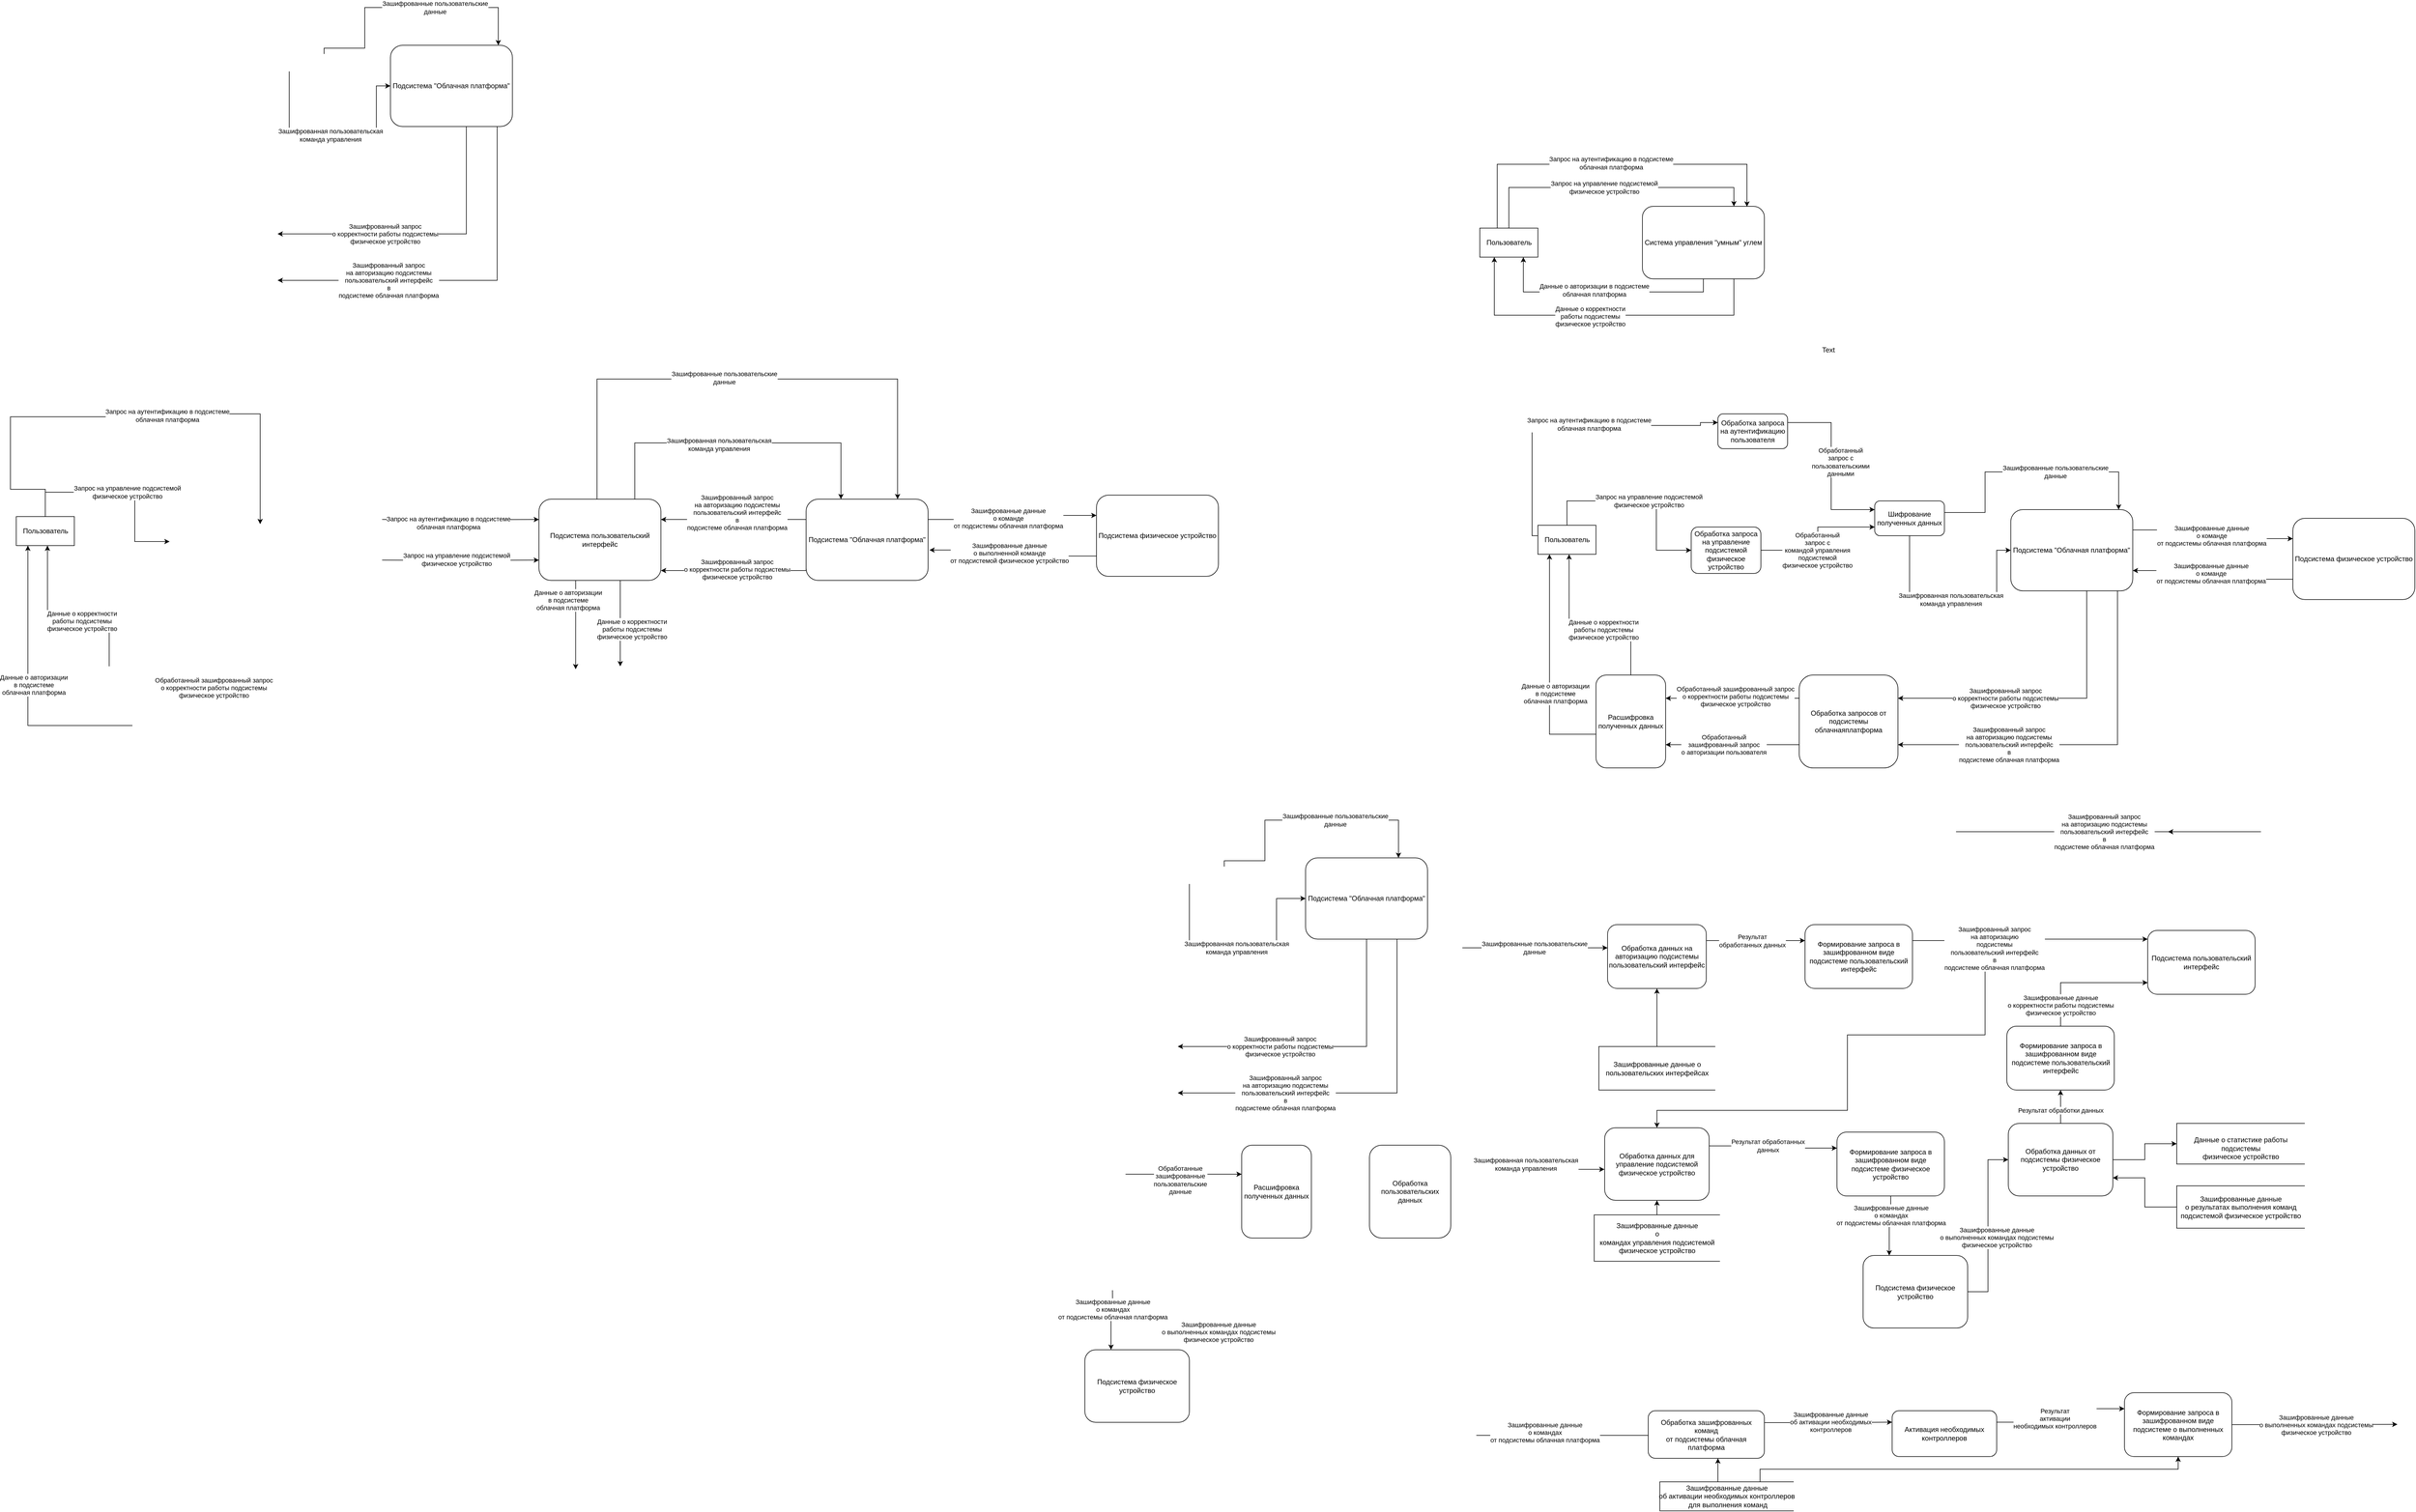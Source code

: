 <mxfile version="15.4.1" type="github">
  <diagram id="vhliZv-0oFF0x9eHAfwW" name="Page-1">
    <mxGraphModel dx="5438" dy="2062" grid="1" gridSize="10" guides="1" tooltips="1" connect="1" arrows="1" fold="1" page="1" pageScale="1" pageWidth="827" pageHeight="1169" math="0" shadow="0">
      <root>
        <mxCell id="0" />
        <mxCell id="1" parent="0" />
        <mxCell id="uNSG5E5gWwTWy8iNkXtj-1" value="Пользователь" style="html=1;dashed=0;whitespace=wrap;" parent="1" vertex="1">
          <mxGeometry x="50" y="220" width="100" height="50" as="geometry" />
        </mxCell>
        <mxCell id="uNSG5E5gWwTWy8iNkXtj-2" value="Система управления &quot;умным&quot; углем" style="rounded=1;whiteSpace=wrap;html=1;" parent="1" vertex="1">
          <mxGeometry x="330" y="182.5" width="210" height="125" as="geometry" />
        </mxCell>
        <mxCell id="uNSG5E5gWwTWy8iNkXtj-3" value="" style="endArrow=classic;html=1;rounded=0;edgeStyle=orthogonalEdgeStyle;exitX=0.5;exitY=0;exitDx=0;exitDy=0;" parent="1" source="uNSG5E5gWwTWy8iNkXtj-1" edge="1">
          <mxGeometry width="50" height="50" relative="1" as="geometry">
            <mxPoint x="210" y="150" as="sourcePoint" />
            <mxPoint x="510" y="183" as="targetPoint" />
            <Array as="points">
              <mxPoint x="80" y="220" />
              <mxPoint x="80" y="110" />
              <mxPoint x="510" y="110" />
              <mxPoint x="510" y="183" />
            </Array>
          </mxGeometry>
        </mxCell>
        <mxCell id="uNSG5E5gWwTWy8iNkXtj-4" value="&lt;div&gt;Запрос на аутентификацию в подсистеме&lt;/div&gt;&lt;div&gt;облачная платформа&lt;br&gt;&lt;/div&gt;" style="edgeLabel;html=1;align=center;verticalAlign=middle;resizable=0;points=[];" parent="uNSG5E5gWwTWy8iNkXtj-3" vertex="1" connectable="0">
          <mxGeometry x="0.028" y="2" relative="1" as="geometry">
            <mxPoint as="offset" />
          </mxGeometry>
        </mxCell>
        <mxCell id="uNSG5E5gWwTWy8iNkXtj-5" value="" style="endArrow=classic;html=1;rounded=0;edgeStyle=orthogonalEdgeStyle;exitX=0.5;exitY=0;exitDx=0;exitDy=0;entryX=0.75;entryY=0;entryDx=0;entryDy=0;" parent="1" source="uNSG5E5gWwTWy8iNkXtj-1" target="uNSG5E5gWwTWy8iNkXtj-2" edge="1">
          <mxGeometry width="50" height="50" relative="1" as="geometry">
            <mxPoint x="180" y="390" as="sourcePoint" />
            <mxPoint x="230" y="340" as="targetPoint" />
            <Array as="points">
              <mxPoint x="100" y="150" />
              <mxPoint x="488" y="150" />
            </Array>
          </mxGeometry>
        </mxCell>
        <mxCell id="uNSG5E5gWwTWy8iNkXtj-6" value="&lt;div&gt;Запрос на управление подсистемой &lt;br&gt;&lt;/div&gt;&lt;div&gt;физическое устройство&lt;br&gt;&lt;/div&gt;" style="edgeLabel;html=1;align=center;verticalAlign=middle;resizable=0;points=[];" parent="uNSG5E5gWwTWy8iNkXtj-5" vertex="1" connectable="0">
          <mxGeometry x="-0.047" relative="1" as="geometry">
            <mxPoint as="offset" />
          </mxGeometry>
        </mxCell>
        <mxCell id="uNSG5E5gWwTWy8iNkXtj-7" value="" style="endArrow=classic;html=1;rounded=0;edgeStyle=orthogonalEdgeStyle;exitX=0.5;exitY=1;exitDx=0;exitDy=0;entryX=0.75;entryY=1;entryDx=0;entryDy=0;" parent="1" source="uNSG5E5gWwTWy8iNkXtj-2" target="uNSG5E5gWwTWy8iNkXtj-1" edge="1">
          <mxGeometry width="50" height="50" relative="1" as="geometry">
            <mxPoint x="230" y="390" as="sourcePoint" />
            <mxPoint x="280" y="340" as="targetPoint" />
            <Array as="points">
              <mxPoint x="435" y="330" />
              <mxPoint x="125" y="330" />
            </Array>
          </mxGeometry>
        </mxCell>
        <mxCell id="uNSG5E5gWwTWy8iNkXtj-8" value="&lt;div&gt;Данные о авторизации в подсистеме&lt;/div&gt;&lt;div&gt;облачная платформа&lt;br&gt; &lt;/div&gt;" style="edgeLabel;html=1;align=center;verticalAlign=middle;resizable=0;points=[];" parent="uNSG5E5gWwTWy8iNkXtj-7" vertex="1" connectable="0">
          <mxGeometry x="0.073" y="-3" relative="1" as="geometry">
            <mxPoint as="offset" />
          </mxGeometry>
        </mxCell>
        <mxCell id="uNSG5E5gWwTWy8iNkXtj-9" value="" style="endArrow=classic;html=1;rounded=0;edgeStyle=orthogonalEdgeStyle;entryX=0.25;entryY=1;entryDx=0;entryDy=0;exitX=0.75;exitY=1;exitDx=0;exitDy=0;" parent="1" source="uNSG5E5gWwTWy8iNkXtj-2" target="uNSG5E5gWwTWy8iNkXtj-1" edge="1">
          <mxGeometry width="50" height="50" relative="1" as="geometry">
            <mxPoint x="300" y="430" as="sourcePoint" />
            <mxPoint x="350" y="380" as="targetPoint" />
            <Array as="points">
              <mxPoint x="488" y="370" />
              <mxPoint x="75" y="370" />
            </Array>
          </mxGeometry>
        </mxCell>
        <mxCell id="uNSG5E5gWwTWy8iNkXtj-10" value="&lt;div&gt;Данные о корректности&lt;/div&gt;&lt;div&gt; работы подсистемы&lt;/div&gt;&lt;div&gt;физическое устройство&lt;br&gt;&lt;/div&gt;" style="edgeLabel;html=1;align=center;verticalAlign=middle;resizable=0;points=[];" parent="uNSG5E5gWwTWy8iNkXtj-9" vertex="1" connectable="0">
          <mxGeometry x="-0.188" y="2" relative="1" as="geometry">
            <mxPoint x="-77" as="offset" />
          </mxGeometry>
        </mxCell>
        <mxCell id="uNSG5E5gWwTWy8iNkXtj-16" value="" style="endArrow=classic;html=1;rounded=0;edgeStyle=orthogonalEdgeStyle;exitX=0.5;exitY=0;exitDx=0;exitDy=0;entryX=0;entryY=0.25;entryDx=0;entryDy=0;" parent="1" source="uNSG5E5gWwTWy8iNkXtj-14" target="uNSG5E5gWwTWy8iNkXtj-25" edge="1">
          <mxGeometry width="50" height="50" relative="1" as="geometry">
            <mxPoint x="210" y="680" as="sourcePoint" />
            <mxPoint x="670" y="670" as="targetPoint" />
            <Array as="points">
              <mxPoint x="200" y="750" />
              <mxPoint x="140" y="750" />
              <mxPoint x="140" y="560" />
              <mxPoint x="430" y="560" />
              <mxPoint x="430" y="555" />
            </Array>
          </mxGeometry>
        </mxCell>
        <mxCell id="uNSG5E5gWwTWy8iNkXtj-17" value="&lt;div&gt;Запрос на аутентификацию в подсистеме&lt;/div&gt;&lt;div&gt;облачная платформа&lt;br&gt;&lt;/div&gt;" style="edgeLabel;html=1;align=center;verticalAlign=middle;resizable=0;points=[];" parent="uNSG5E5gWwTWy8iNkXtj-16" vertex="1" connectable="0">
          <mxGeometry x="0.028" y="2" relative="1" as="geometry">
            <mxPoint x="61" as="offset" />
          </mxGeometry>
        </mxCell>
        <mxCell id="uNSG5E5gWwTWy8iNkXtj-20" value="" style="endArrow=classic;html=1;rounded=0;edgeStyle=orthogonalEdgeStyle;exitX=0;exitY=0.75;exitDx=0;exitDy=0;" parent="1" edge="1">
          <mxGeometry width="50" height="50" relative="1" as="geometry">
            <mxPoint x="350" y="1092.0" as="sourcePoint" />
            <mxPoint x="170" y="782" as="targetPoint" />
            <Array as="points">
              <mxPoint x="170" y="1092" />
            </Array>
          </mxGeometry>
        </mxCell>
        <mxCell id="uNSG5E5gWwTWy8iNkXtj-21" value="&lt;div&gt;Данные о авторизации &lt;br&gt;&lt;/div&gt;&lt;div&gt;в подсистеме&lt;/div&gt;&lt;div&gt;облачная платформа&lt;br&gt; &lt;/div&gt;" style="edgeLabel;html=1;align=center;verticalAlign=middle;resizable=0;points=[];" parent="uNSG5E5gWwTWy8iNkXtj-20" vertex="1" connectable="0">
          <mxGeometry x="0.073" y="-3" relative="1" as="geometry">
            <mxPoint x="7" y="13" as="offset" />
          </mxGeometry>
        </mxCell>
        <mxCell id="uNSG5E5gWwTWy8iNkXtj-25" value="Обработка запроса на аутентификацию пользователя" style="rounded=1;whiteSpace=wrap;html=1;" parent="1" vertex="1">
          <mxGeometry x="460" y="540" width="120" height="60" as="geometry" />
        </mxCell>
        <mxCell id="uNSG5E5gWwTWy8iNkXtj-26" value="Шифрование полученных данных" style="rounded=1;whiteSpace=wrap;html=1;" parent="1" vertex="1">
          <mxGeometry x="730" y="690" width="120" height="60" as="geometry" />
        </mxCell>
        <mxCell id="uNSG5E5gWwTWy8iNkXtj-27" value="" style="endArrow=classic;html=1;rounded=0;edgeStyle=orthogonalEdgeStyle;exitX=1;exitY=0.25;exitDx=0;exitDy=0;entryX=0;entryY=0.25;entryDx=0;entryDy=0;" parent="1" source="uNSG5E5gWwTWy8iNkXtj-25" target="uNSG5E5gWwTWy8iNkXtj-26" edge="1">
          <mxGeometry width="50" height="50" relative="1" as="geometry">
            <mxPoint x="710" y="750" as="sourcePoint" />
            <mxPoint x="710" y="635" as="targetPoint" />
            <Array as="points" />
          </mxGeometry>
        </mxCell>
        <mxCell id="uNSG5E5gWwTWy8iNkXtj-28" value="&lt;div&gt;Обработанный&lt;/div&gt;&lt;div&gt;запрос с &lt;br&gt;&lt;/div&gt;&lt;div&gt;пользовательскими&lt;/div&gt;&lt;div&gt;данными&lt;br&gt;&lt;/div&gt;" style="edgeLabel;html=1;align=center;verticalAlign=middle;resizable=0;points=[];" parent="uNSG5E5gWwTWy8iNkXtj-27" vertex="1" connectable="0">
          <mxGeometry x="-0.323" relative="1" as="geometry">
            <mxPoint x="16" y="41" as="offset" />
          </mxGeometry>
        </mxCell>
        <mxCell id="uNSG5E5gWwTWy8iNkXtj-29" value="Подсистема &quot;Облачная платформа&quot;" style="rounded=1;whiteSpace=wrap;html=1;" parent="1" vertex="1">
          <mxGeometry x="964.29" y="705" width="210" height="140" as="geometry" />
        </mxCell>
        <mxCell id="uNSG5E5gWwTWy8iNkXtj-30" value="" style="endArrow=classic;html=1;rounded=0;edgeStyle=orthogonalEdgeStyle;exitX=1;exitY=0.5;exitDx=0;exitDy=0;" parent="1" source="uNSG5E5gWwTWy8iNkXtj-26" target="uNSG5E5gWwTWy8iNkXtj-29" edge="1">
          <mxGeometry width="50" height="50" relative="1" as="geometry">
            <mxPoint x="890" y="900" as="sourcePoint" />
            <mxPoint x="940" y="850" as="targetPoint" />
            <Array as="points">
              <mxPoint x="850" y="710" />
              <mxPoint x="920" y="710" />
              <mxPoint x="920" y="640" />
              <mxPoint x="1150" y="640" />
            </Array>
          </mxGeometry>
        </mxCell>
        <mxCell id="uNSG5E5gWwTWy8iNkXtj-31" value="&lt;div&gt;Зашифрованные пользовательские &lt;br&gt;&lt;/div&gt;&lt;div&gt;данные&lt;br&gt;&lt;/div&gt;" style="edgeLabel;html=1;align=center;verticalAlign=middle;resizable=0;points=[];" parent="uNSG5E5gWwTWy8iNkXtj-30" vertex="1" connectable="0">
          <mxGeometry x="-0.274" y="-3" relative="1" as="geometry">
            <mxPoint x="109" y="-3" as="offset" />
          </mxGeometry>
        </mxCell>
        <mxCell id="uNSG5E5gWwTWy8iNkXtj-32" value="&lt;div&gt;Обработка запросов от подсистемы облачнаяплатформа&lt;/div&gt;" style="rounded=1;whiteSpace=wrap;html=1;" parent="1" vertex="1">
          <mxGeometry x="600" y="990" width="170" height="160" as="geometry" />
        </mxCell>
        <mxCell id="uNSG5E5gWwTWy8iNkXtj-33" value="" style="endArrow=classic;html=1;rounded=0;edgeStyle=orthogonalEdgeStyle;exitX=0.75;exitY=1;exitDx=0;exitDy=0;entryX=1;entryY=0.75;entryDx=0;entryDy=0;" parent="1" source="uNSG5E5gWwTWy8iNkXtj-29" target="uNSG5E5gWwTWy8iNkXtj-32" edge="1">
          <mxGeometry width="50" height="50" relative="1" as="geometry">
            <mxPoint x="983.57" y="950.0" as="sourcePoint" />
            <mxPoint x="850" y="1130" as="targetPoint" />
            <Array as="points">
              <mxPoint x="1148" y="1110" />
            </Array>
          </mxGeometry>
        </mxCell>
        <mxCell id="uNSG5E5gWwTWy8iNkXtj-34" value="&lt;div&gt;Зашифрованный запрос &lt;br&gt;&lt;/div&gt;&lt;div&gt;на авторизацию подсистемы&lt;/div&gt;&lt;div&gt;пользовательский интерфейс &lt;br&gt;&lt;/div&gt;&lt;div&gt;в&lt;/div&gt;&lt;div&gt;подсистеме облачная платформа &lt;br&gt;&lt;/div&gt;" style="edgeLabel;html=1;align=center;verticalAlign=middle;resizable=0;points=[];" parent="uNSG5E5gWwTWy8iNkXtj-33" vertex="1" connectable="0">
          <mxGeometry x="0.515" relative="1" as="geometry">
            <mxPoint x="29" as="offset" />
          </mxGeometry>
        </mxCell>
        <mxCell id="uNSG5E5gWwTWy8iNkXtj-35" value="Расшифровка полученных данных" style="rounded=1;whiteSpace=wrap;html=1;" parent="1" vertex="1">
          <mxGeometry x="250" y="990" width="120" height="160" as="geometry" />
        </mxCell>
        <mxCell id="uNSG5E5gWwTWy8iNkXtj-37" value="" style="endArrow=classic;html=1;rounded=0;edgeStyle=orthogonalEdgeStyle;exitX=0;exitY=0.75;exitDx=0;exitDy=0;entryX=1;entryY=0.75;entryDx=0;entryDy=0;" parent="1" source="uNSG5E5gWwTWy8iNkXtj-32" target="uNSG5E5gWwTWy8iNkXtj-35" edge="1">
          <mxGeometry width="50" height="50" relative="1" as="geometry">
            <mxPoint x="515.57" y="1220" as="sourcePoint" />
            <mxPoint x="565.57" y="1170" as="targetPoint" />
            <Array as="points">
              <mxPoint x="480" y="1110" />
              <mxPoint x="480" y="1110" />
            </Array>
          </mxGeometry>
        </mxCell>
        <mxCell id="uNSG5E5gWwTWy8iNkXtj-38" value="Обработанный &lt;br&gt;&lt;div&gt;зашифрованный запрос&lt;br&gt;&lt;/div&gt;о авторизации пользователя" style="edgeLabel;html=1;align=center;verticalAlign=middle;resizable=0;points=[];" parent="uNSG5E5gWwTWy8iNkXtj-37" vertex="1" connectable="0">
          <mxGeometry x="0.317" y="-5" relative="1" as="geometry">
            <mxPoint x="21" y="5" as="offset" />
          </mxGeometry>
        </mxCell>
        <mxCell id="uNSG5E5gWwTWy8iNkXtj-39" value="" style="endArrow=classic;html=1;rounded=0;edgeStyle=orthogonalEdgeStyle;" parent="1" edge="1">
          <mxGeometry width="50" height="50" relative="1" as="geometry">
            <mxPoint x="150" y="750" as="sourcePoint" />
            <mxPoint x="414" y="775" as="targetPoint" />
            <Array as="points">
              <mxPoint x="200" y="750" />
              <mxPoint x="200" y="690" />
              <mxPoint x="354" y="690" />
              <mxPoint x="354" y="775" />
            </Array>
          </mxGeometry>
        </mxCell>
        <mxCell id="uNSG5E5gWwTWy8iNkXtj-40" value="&lt;div&gt;Запрос на управление подсистемой &lt;br&gt;&lt;/div&gt;&lt;div&gt;физическое устройство&lt;br&gt;&lt;/div&gt;" style="edgeLabel;html=1;align=center;verticalAlign=middle;resizable=0;points=[];" parent="uNSG5E5gWwTWy8iNkXtj-39" vertex="1" connectable="0">
          <mxGeometry x="-0.047" relative="1" as="geometry">
            <mxPoint x="56" as="offset" />
          </mxGeometry>
        </mxCell>
        <mxCell id="uNSG5E5gWwTWy8iNkXtj-41" value="Обработка запроса на управление подсистемой физическое устройство" style="rounded=1;whiteSpace=wrap;html=1;" parent="1" vertex="1">
          <mxGeometry x="414" y="735" width="120" height="80" as="geometry" />
        </mxCell>
        <mxCell id="uNSG5E5gWwTWy8iNkXtj-42" value="" style="endArrow=classic;html=1;rounded=0;edgeStyle=orthogonalEdgeStyle;exitX=1;exitY=0.5;exitDx=0;exitDy=0;entryX=0;entryY=0.75;entryDx=0;entryDy=0;" parent="1" source="uNSG5E5gWwTWy8iNkXtj-41" target="uNSG5E5gWwTWy8iNkXtj-26" edge="1">
          <mxGeometry width="50" height="50" relative="1" as="geometry">
            <mxPoint x="680" y="890" as="sourcePoint" />
            <mxPoint x="730" y="840" as="targetPoint" />
          </mxGeometry>
        </mxCell>
        <mxCell id="uNSG5E5gWwTWy8iNkXtj-46" value="&lt;div&gt;Обработанный &lt;br&gt;&lt;/div&gt;&lt;div&gt;запрос с &lt;br&gt;&lt;/div&gt;&lt;div&gt;командой управления&lt;/div&gt;&lt;div&gt;подсистемой&lt;/div&gt;&lt;div&gt;физическое устройство&lt;br&gt;&lt;/div&gt;" style="edgeLabel;html=1;align=center;verticalAlign=middle;resizable=0;points=[];" parent="uNSG5E5gWwTWy8iNkXtj-42" vertex="1" connectable="0">
          <mxGeometry x="-0.37" relative="1" as="geometry">
            <mxPoint x="22" as="offset" />
          </mxGeometry>
        </mxCell>
        <mxCell id="uNSG5E5gWwTWy8iNkXtj-44" value="" style="endArrow=classic;html=1;rounded=0;edgeStyle=orthogonalEdgeStyle;exitX=0.5;exitY=1;exitDx=0;exitDy=0;entryX=0;entryY=0.5;entryDx=0;entryDy=0;" parent="1" source="uNSG5E5gWwTWy8iNkXtj-26" target="uNSG5E5gWwTWy8iNkXtj-29" edge="1">
          <mxGeometry width="50" height="50" relative="1" as="geometry">
            <mxPoint x="640" y="940" as="sourcePoint" />
            <mxPoint x="940" y="925" as="targetPoint" />
            <Array as="points">
              <mxPoint x="790" y="860" />
              <mxPoint x="940" y="860" />
              <mxPoint x="940" y="775" />
            </Array>
          </mxGeometry>
        </mxCell>
        <mxCell id="uNSG5E5gWwTWy8iNkXtj-45" value="&lt;div&gt;Зашифрованная пользовательская&lt;/div&gt;&lt;div&gt;команда управления&lt;br&gt;&lt;/div&gt;" style="edgeLabel;html=1;align=center;verticalAlign=middle;resizable=0;points=[];" parent="uNSG5E5gWwTWy8iNkXtj-44" vertex="1" connectable="0">
          <mxGeometry x="-0.274" y="-3" relative="1" as="geometry">
            <mxPoint x="47" y="-3" as="offset" />
          </mxGeometry>
        </mxCell>
        <mxCell id="uNSG5E5gWwTWy8iNkXtj-47" value="" style="endArrow=classic;html=1;rounded=0;edgeStyle=orthogonalEdgeStyle;exitX=0.5;exitY=1;exitDx=0;exitDy=0;entryX=1;entryY=0.25;entryDx=0;entryDy=0;" parent="1" source="uNSG5E5gWwTWy8iNkXtj-29" target="uNSG5E5gWwTWy8iNkXtj-32" edge="1">
          <mxGeometry width="50" height="50" relative="1" as="geometry">
            <mxPoint x="880" y="990" as="sourcePoint" />
            <mxPoint x="930" y="940" as="targetPoint" />
            <Array as="points">
              <mxPoint x="1095" y="1030" />
            </Array>
          </mxGeometry>
        </mxCell>
        <mxCell id="uNSG5E5gWwTWy8iNkXtj-49" value="&lt;div&gt;Зашифрованный запрос &lt;br&gt;&lt;/div&gt;&lt;div&gt;о корректности работы подсистемы&lt;/div&gt;&lt;div&gt;физическое устройство&lt;br&gt;&lt;/div&gt;" style="edgeLabel;html=1;align=center;verticalAlign=middle;resizable=0;points=[];" parent="uNSG5E5gWwTWy8iNkXtj-47" vertex="1" connectable="0">
          <mxGeometry x="0.311" relative="1" as="geometry">
            <mxPoint as="offset" />
          </mxGeometry>
        </mxCell>
        <mxCell id="uNSG5E5gWwTWy8iNkXtj-50" value="" style="endArrow=classic;html=1;rounded=0;edgeStyle=orthogonalEdgeStyle;exitX=0;exitY=0.25;exitDx=0;exitDy=0;entryX=1;entryY=0.25;entryDx=0;entryDy=0;" parent="1" source="uNSG5E5gWwTWy8iNkXtj-32" target="uNSG5E5gWwTWy8iNkXtj-35" edge="1">
          <mxGeometry width="50" height="50" relative="1" as="geometry">
            <mxPoint x="410" y="970" as="sourcePoint" />
            <mxPoint x="460" y="920" as="targetPoint" />
          </mxGeometry>
        </mxCell>
        <mxCell id="uNSG5E5gWwTWy8iNkXtj-51" value="&lt;div&gt;Обработанный зашифрованный запрос &lt;br&gt;&lt;/div&gt;&lt;div&gt;о корректности работы подсистемы&lt;/div&gt;&lt;div&gt;физическое устройство&lt;br&gt;&lt;/div&gt;" style="edgeLabel;html=1;align=center;verticalAlign=middle;resizable=0;points=[];" parent="uNSG5E5gWwTWy8iNkXtj-50" vertex="1" connectable="0">
          <mxGeometry x="0.144" y="-3" relative="1" as="geometry">
            <mxPoint x="21" as="offset" />
          </mxGeometry>
        </mxCell>
        <mxCell id="uNSG5E5gWwTWy8iNkXtj-52" value="" style="endArrow=classic;html=1;rounded=0;edgeStyle=orthogonalEdgeStyle;entryX=0.25;entryY=1;entryDx=0;entryDy=0;exitX=0.5;exitY=0;exitDx=0;exitDy=0;" parent="1" source="uNSG5E5gWwTWy8iNkXtj-35" edge="1">
          <mxGeometry width="50" height="50" relative="1" as="geometry">
            <mxPoint x="410" y="972.0" as="sourcePoint" />
            <mxPoint x="203.75" y="782" as="targetPoint" />
            <Array as="points">
              <mxPoint x="310" y="910" />
              <mxPoint x="204" y="910" />
            </Array>
          </mxGeometry>
        </mxCell>
        <mxCell id="uNSG5E5gWwTWy8iNkXtj-53" value="&lt;div&gt;Данные о корректности&lt;/div&gt;&lt;div&gt; работы подсистемы&lt;/div&gt;&lt;div&gt;физическое устройство&lt;br&gt;&lt;/div&gt;" style="edgeLabel;html=1;align=center;verticalAlign=middle;resizable=0;points=[];" parent="uNSG5E5gWwTWy8iNkXtj-52" vertex="1" connectable="0">
          <mxGeometry x="-0.188" y="2" relative="1" as="geometry">
            <mxPoint as="offset" />
          </mxGeometry>
        </mxCell>
        <mxCell id="uNSG5E5gWwTWy8iNkXtj-54" value="&lt;div&gt;Подсистема физическое устройство&lt;br&gt;&lt;/div&gt;" style="rounded=1;whiteSpace=wrap;html=1;" parent="1" vertex="1">
          <mxGeometry x="1450" y="720" width="210" height="140" as="geometry" />
        </mxCell>
        <mxCell id="uNSG5E5gWwTWy8iNkXtj-55" value="Подсистема &quot;Облачная платформа&quot;" style="rounded=1;whiteSpace=wrap;html=1;" parent="1" vertex="1">
          <mxGeometry x="-250" y="1305" width="210" height="140" as="geometry" />
        </mxCell>
        <mxCell id="uNSG5E5gWwTWy8iNkXtj-56" value="" style="endArrow=classic;html=1;rounded=0;edgeStyle=orthogonalEdgeStyle;exitX=1;exitY=0.5;exitDx=0;exitDy=0;" parent="1" target="uNSG5E5gWwTWy8iNkXtj-55" edge="1">
          <mxGeometry width="50" height="50" relative="1" as="geometry">
            <mxPoint x="-390" y="1320.0" as="sourcePoint" />
            <mxPoint x="-300" y="1450" as="targetPoint" />
            <Array as="points">
              <mxPoint x="-390" y="1310" />
              <mxPoint x="-320" y="1310" />
              <mxPoint x="-320" y="1240" />
              <mxPoint x="-90" y="1240" />
            </Array>
          </mxGeometry>
        </mxCell>
        <mxCell id="uNSG5E5gWwTWy8iNkXtj-57" value="&lt;div&gt;Зашифрованные пользовательские &lt;br&gt;&lt;/div&gt;&lt;div&gt;данные&lt;br&gt;&lt;/div&gt;" style="edgeLabel;html=1;align=center;verticalAlign=middle;resizable=0;points=[];" parent="uNSG5E5gWwTWy8iNkXtj-56" vertex="1" connectable="0">
          <mxGeometry x="-0.274" y="-3" relative="1" as="geometry">
            <mxPoint x="109" y="-3" as="offset" />
          </mxGeometry>
        </mxCell>
        <mxCell id="uNSG5E5gWwTWy8iNkXtj-58" value="" style="endArrow=classic;html=1;rounded=0;edgeStyle=orthogonalEdgeStyle;exitX=0.75;exitY=1;exitDx=0;exitDy=0;entryX=1;entryY=0.75;entryDx=0;entryDy=0;" parent="1" source="uNSG5E5gWwTWy8iNkXtj-55" edge="1">
          <mxGeometry width="50" height="50" relative="1" as="geometry">
            <mxPoint x="-256.43" y="1550.0" as="sourcePoint" />
            <mxPoint x="-470" y="1710.0" as="targetPoint" />
            <Array as="points">
              <mxPoint x="-92" y="1710" />
            </Array>
          </mxGeometry>
        </mxCell>
        <mxCell id="uNSG5E5gWwTWy8iNkXtj-59" value="&lt;div&gt;Зашифрованный запрос &lt;br&gt;&lt;/div&gt;&lt;div&gt;на авторизацию подсистемы&lt;/div&gt;&lt;div&gt;пользовательский интерфейс &lt;br&gt;&lt;/div&gt;&lt;div&gt;в&lt;/div&gt;&lt;div&gt;подсистеме облачная платформа &lt;br&gt;&lt;/div&gt;" style="edgeLabel;html=1;align=center;verticalAlign=middle;resizable=0;points=[];" parent="uNSG5E5gWwTWy8iNkXtj-58" vertex="1" connectable="0">
          <mxGeometry x="0.515" relative="1" as="geometry">
            <mxPoint x="29" as="offset" />
          </mxGeometry>
        </mxCell>
        <mxCell id="uNSG5E5gWwTWy8iNkXtj-60" value="" style="endArrow=classic;html=1;rounded=0;edgeStyle=orthogonalEdgeStyle;exitX=0.5;exitY=1;exitDx=0;exitDy=0;entryX=0;entryY=0.5;entryDx=0;entryDy=0;" parent="1" target="uNSG5E5gWwTWy8iNkXtj-55" edge="1">
          <mxGeometry width="50" height="50" relative="1" as="geometry">
            <mxPoint x="-450" y="1350.0" as="sourcePoint" />
            <mxPoint x="-300" y="1525" as="targetPoint" />
            <Array as="points">
              <mxPoint x="-450" y="1460" />
              <mxPoint x="-300" y="1460" />
              <mxPoint x="-300" y="1375" />
            </Array>
          </mxGeometry>
        </mxCell>
        <mxCell id="uNSG5E5gWwTWy8iNkXtj-61" value="&lt;div&gt;Зашифрованная пользовательская&lt;/div&gt;&lt;div&gt;команда управления&lt;br&gt;&lt;/div&gt;" style="edgeLabel;html=1;align=center;verticalAlign=middle;resizable=0;points=[];" parent="uNSG5E5gWwTWy8iNkXtj-60" vertex="1" connectable="0">
          <mxGeometry x="-0.274" y="-3" relative="1" as="geometry">
            <mxPoint x="47" y="-3" as="offset" />
          </mxGeometry>
        </mxCell>
        <mxCell id="uNSG5E5gWwTWy8iNkXtj-62" value="" style="endArrow=classic;html=1;rounded=0;edgeStyle=orthogonalEdgeStyle;exitX=0.5;exitY=1;exitDx=0;exitDy=0;entryX=1;entryY=0.25;entryDx=0;entryDy=0;" parent="1" source="uNSG5E5gWwTWy8iNkXtj-55" edge="1">
          <mxGeometry width="50" height="50" relative="1" as="geometry">
            <mxPoint x="-360" y="1590" as="sourcePoint" />
            <mxPoint x="-470" y="1630.0" as="targetPoint" />
            <Array as="points">
              <mxPoint x="-145" y="1630" />
            </Array>
          </mxGeometry>
        </mxCell>
        <mxCell id="uNSG5E5gWwTWy8iNkXtj-63" value="&lt;div&gt;Зашифрованный запрос &lt;br&gt;&lt;/div&gt;&lt;div&gt;о корректности работы подсистемы&lt;/div&gt;&lt;div&gt;физическое устройство&lt;br&gt;&lt;/div&gt;" style="edgeLabel;html=1;align=center;verticalAlign=middle;resizable=0;points=[];" parent="uNSG5E5gWwTWy8iNkXtj-62" vertex="1" connectable="0">
          <mxGeometry x="0.311" relative="1" as="geometry">
            <mxPoint as="offset" />
          </mxGeometry>
        </mxCell>
        <mxCell id="uNSG5E5gWwTWy8iNkXtj-64" value="&lt;div&gt;Обработка данных на авторизацию подсистемы&lt;/div&gt;&lt;div&gt;пользовательский интерфейс&lt;br&gt;&lt;/div&gt;" style="rounded=1;whiteSpace=wrap;html=1;" parent="1" vertex="1">
          <mxGeometry x="270" y="1420" width="170" height="110" as="geometry" />
        </mxCell>
        <mxCell id="uNSG5E5gWwTWy8iNkXtj-65" value="" style="endArrow=classic;html=1;rounded=0;edgeStyle=orthogonalEdgeStyle;" parent="1" edge="1">
          <mxGeometry width="50" height="50" relative="1" as="geometry">
            <mxPoint x="20" y="1460" as="sourcePoint" />
            <mxPoint x="270" y="1460" as="targetPoint" />
            <Array as="points">
              <mxPoint x="80" y="1460" />
              <mxPoint x="270" y="1460" />
            </Array>
          </mxGeometry>
        </mxCell>
        <mxCell id="uNSG5E5gWwTWy8iNkXtj-66" value="&lt;div&gt;Зашифрованные пользовательские &lt;br&gt;&lt;/div&gt;&lt;div&gt;данные&lt;br&gt;&lt;/div&gt;" style="edgeLabel;html=1;align=center;verticalAlign=middle;resizable=0;points=[];" parent="uNSG5E5gWwTWy8iNkXtj-65" vertex="1" connectable="0">
          <mxGeometry x="-0.159" y="-3" relative="1" as="geometry">
            <mxPoint x="19" y="-3" as="offset" />
          </mxGeometry>
        </mxCell>
        <mxCell id="uNSG5E5gWwTWy8iNkXtj-67" value="Расшифровка полученных данных" style="rounded=1;whiteSpace=wrap;html=1;" parent="1" vertex="1">
          <mxGeometry x="-360" y="1800" width="120" height="160" as="geometry" />
        </mxCell>
        <mxCell id="uNSG5E5gWwTWy8iNkXtj-68" value="" style="endArrow=classic;html=1;rounded=0;edgeStyle=orthogonalEdgeStyle;" parent="1" edge="1">
          <mxGeometry width="50" height="50" relative="1" as="geometry">
            <mxPoint x="-560" y="1850" as="sourcePoint" />
            <mxPoint x="-360" y="1850" as="targetPoint" />
            <Array as="points">
              <mxPoint x="-500" y="1850" />
              <mxPoint x="-310" y="1850" />
            </Array>
          </mxGeometry>
        </mxCell>
        <mxCell id="uNSG5E5gWwTWy8iNkXtj-69" value="&lt;div&gt;Обработанные&lt;/div&gt;&lt;div&gt;зашифрованные &lt;br&gt;&lt;/div&gt;&lt;div&gt;пользовательские &lt;/div&gt;&lt;div&gt;данные&lt;br&gt;&lt;/div&gt;" style="edgeLabel;html=1;align=center;verticalAlign=middle;resizable=0;points=[];" parent="uNSG5E5gWwTWy8iNkXtj-68" vertex="1" connectable="0">
          <mxGeometry x="-0.159" y="-3" relative="1" as="geometry">
            <mxPoint x="10" y="7" as="offset" />
          </mxGeometry>
        </mxCell>
        <mxCell id="uNSG5E5gWwTWy8iNkXtj-70" value="Обработка пользовательских данных" style="rounded=1;whiteSpace=wrap;html=1;" parent="1" vertex="1">
          <mxGeometry x="-140" y="1800" width="140" height="160" as="geometry" />
        </mxCell>
        <mxCell id="uNSG5E5gWwTWy8iNkXtj-72" value="&lt;div&gt;Зашифрованные данные о &lt;br&gt;&lt;/div&gt;&lt;div&gt;пользовательских интерфейсах&lt;br&gt;&lt;/div&gt;" style="html=1;dashed=0;whitespace=wrap;shape=partialRectangle;right=0;" parent="1" vertex="1">
          <mxGeometry x="255" y="1630" width="200" height="75" as="geometry" />
        </mxCell>
        <mxCell id="uNSG5E5gWwTWy8iNkXtj-76" value="&lt;div&gt;Формирование запроса в зашифрованном виде подсистеме пользовательский интерфейс&lt;/div&gt;" style="rounded=1;whiteSpace=wrap;html=1;" parent="1" vertex="1">
          <mxGeometry x="610" y="1420" width="185" height="110" as="geometry" />
        </mxCell>
        <mxCell id="uNSG5E5gWwTWy8iNkXtj-77" value="" style="endArrow=classic;html=1;rounded=0;edgeStyle=orthogonalEdgeStyle;exitX=1;exitY=0.25;exitDx=0;exitDy=0;entryX=0;entryY=0.25;entryDx=0;entryDy=0;" parent="1" source="uNSG5E5gWwTWy8iNkXtj-64" target="uNSG5E5gWwTWy8iNkXtj-76" edge="1">
          <mxGeometry width="50" height="50" relative="1" as="geometry">
            <mxPoint x="695" y="1680" as="sourcePoint" />
            <mxPoint x="745" y="1630" as="targetPoint" />
          </mxGeometry>
        </mxCell>
        <mxCell id="uNSG5E5gWwTWy8iNkXtj-78" value="&lt;div&gt;Результат&lt;/div&gt;&lt;div&gt;обработанных данных&lt;/div&gt;" style="edgeLabel;html=1;align=center;verticalAlign=middle;resizable=0;points=[];" parent="uNSG5E5gWwTWy8iNkXtj-77" vertex="1" connectable="0">
          <mxGeometry x="-0.291" relative="1" as="geometry">
            <mxPoint x="18" as="offset" />
          </mxGeometry>
        </mxCell>
        <mxCell id="uNSG5E5gWwTWy8iNkXtj-79" value="" style="endArrow=classic;html=1;rounded=0;edgeStyle=orthogonalEdgeStyle;exitX=1;exitY=0.5;exitDx=0;exitDy=0;" parent="1" edge="1">
          <mxGeometry width="50" height="50" relative="1" as="geometry">
            <mxPoint x="870" y="1260" as="sourcePoint" />
            <mxPoint x="1235" y="1260" as="targetPoint" />
            <Array as="points">
              <mxPoint x="1395" y="1260" />
            </Array>
          </mxGeometry>
        </mxCell>
        <mxCell id="uNSG5E5gWwTWy8iNkXtj-80" value="&lt;div&gt;Зашифрованный запрос &lt;br&gt;&lt;/div&gt;&lt;div&gt;на авторизацию подсистемы&lt;/div&gt;&lt;div&gt;пользовательский интерфейс &lt;br&gt;&lt;/div&gt;&lt;div&gt;в&lt;/div&gt;&lt;div&gt;подсистеме облачная платформа &lt;br&gt;&lt;/div&gt;" style="edgeLabel;html=1;align=center;verticalAlign=middle;resizable=0;points=[];" parent="uNSG5E5gWwTWy8iNkXtj-79" vertex="1" connectable="0">
          <mxGeometry x="0.515" relative="1" as="geometry">
            <mxPoint x="-264" as="offset" />
          </mxGeometry>
        </mxCell>
        <mxCell id="uNSG5E5gWwTWy8iNkXtj-83" value="&lt;div&gt;Зашифрованные данные&lt;/div&gt;&lt;div&gt;о&lt;/div&gt;&lt;div&gt;командах управления подсистемой&lt;/div&gt;&lt;div&gt;физическое устройство&lt;br&gt;&lt;/div&gt;" style="html=1;dashed=0;whitespace=wrap;shape=partialRectangle;right=0;" parent="1" vertex="1">
          <mxGeometry x="247" y="1920" width="216" height="80" as="geometry" />
        </mxCell>
        <mxCell id="uNSG5E5gWwTWy8iNkXtj-85" value="" style="endArrow=classic;html=1;rounded=0;edgeStyle=orthogonalEdgeStyle;exitX=0.5;exitY=0;exitDx=0;exitDy=0;entryX=0.5;entryY=1;entryDx=0;entryDy=0;" parent="1" source="uNSG5E5gWwTWy8iNkXtj-72" target="uNSG5E5gWwTWy8iNkXtj-64" edge="1">
          <mxGeometry width="50" height="50" relative="1" as="geometry">
            <mxPoint x="640" y="1730" as="sourcePoint" />
            <mxPoint x="690" y="1680" as="targetPoint" />
          </mxGeometry>
        </mxCell>
        <mxCell id="uNSG5E5gWwTWy8iNkXtj-86" value="&lt;div&gt;Обработка данных для управление подсистемой физическое устройство&lt;br&gt;&lt;/div&gt;" style="rounded=1;whiteSpace=wrap;html=1;" parent="1" vertex="1">
          <mxGeometry x="265" y="1770" width="180" height="125" as="geometry" />
        </mxCell>
        <mxCell id="uNSG5E5gWwTWy8iNkXtj-89" value="" style="endArrow=classic;startArrow=classic;html=1;rounded=0;edgeStyle=orthogonalEdgeStyle;entryX=0.5;entryY=0;entryDx=0;entryDy=0;" parent="1" target="uNSG5E5gWwTWy8iNkXtj-86" edge="1">
          <mxGeometry width="50" height="50" relative="1" as="geometry">
            <mxPoint x="1200" y="1445" as="sourcePoint" />
            <mxPoint x="920" y="1675" as="targetPoint" />
            <Array as="points">
              <mxPoint x="920" y="1445" />
              <mxPoint x="920" y="1610" />
              <mxPoint x="683" y="1610" />
              <mxPoint x="683" y="1740" />
              <mxPoint x="355" y="1740" />
            </Array>
          </mxGeometry>
        </mxCell>
        <mxCell id="uNSG5E5gWwTWy8iNkXtj-91" value="" style="endArrow=none;html=1;rounded=0;edgeStyle=orthogonalEdgeStyle;exitX=1;exitY=0.25;exitDx=0;exitDy=0;" parent="1" source="uNSG5E5gWwTWy8iNkXtj-76" edge="1">
          <mxGeometry width="50" height="50" relative="1" as="geometry">
            <mxPoint x="800" y="1450" as="sourcePoint" />
            <mxPoint x="970" y="1450" as="targetPoint" />
          </mxGeometry>
        </mxCell>
        <mxCell id="uNSG5E5gWwTWy8iNkXtj-92" value="&lt;div&gt;Зашифрованный запрос &lt;br&gt;&lt;/div&gt;&lt;div&gt;на авторизацию &lt;br&gt;&lt;/div&gt;&lt;div&gt;подсистемы&lt;/div&gt;&lt;div&gt;пользовательский интерфейс &lt;br&gt;&lt;/div&gt;&lt;div&gt;в&lt;/div&gt;&lt;div&gt;подсистеме облачная платформа &lt;br&gt;&lt;/div&gt;" style="edgeLabel;html=1;align=center;verticalAlign=middle;resizable=0;points=[];" parent="uNSG5E5gWwTWy8iNkXtj-91" vertex="1" connectable="0">
          <mxGeometry x="0.227" y="1" relative="1" as="geometry">
            <mxPoint x="35" y="11" as="offset" />
          </mxGeometry>
        </mxCell>
        <mxCell id="uNSG5E5gWwTWy8iNkXtj-93" value="" style="endArrow=classic;html=1;rounded=0;edgeStyle=orthogonalEdgeStyle;entryX=-0.002;entryY=0.573;entryDx=0;entryDy=0;entryPerimeter=0;" parent="1" target="uNSG5E5gWwTWy8iNkXtj-86" edge="1">
          <mxGeometry width="50" height="50" relative="1" as="geometry">
            <mxPoint x="40" y="1830" as="sourcePoint" />
            <mxPoint x="900" y="1920" as="targetPoint" />
            <Array as="points">
              <mxPoint x="40" y="1842" />
            </Array>
          </mxGeometry>
        </mxCell>
        <mxCell id="uNSG5E5gWwTWy8iNkXtj-94" value="&lt;div&gt;Зашифрованная пользовательская&lt;/div&gt;&lt;div&gt;команда управления&lt;br&gt;&lt;/div&gt;" style="edgeLabel;html=1;align=center;verticalAlign=middle;resizable=0;points=[];" parent="uNSG5E5gWwTWy8iNkXtj-93" vertex="1" connectable="0">
          <mxGeometry x="-0.799" y="2" relative="1" as="geometry">
            <mxPoint x="77" y="-7" as="offset" />
          </mxGeometry>
        </mxCell>
        <mxCell id="uNSG5E5gWwTWy8iNkXtj-95" value="" style="endArrow=classic;html=1;rounded=0;edgeStyle=orthogonalEdgeStyle;exitX=0.5;exitY=0;exitDx=0;exitDy=0;entryX=0.5;entryY=1;entryDx=0;entryDy=0;" parent="1" source="uNSG5E5gWwTWy8iNkXtj-83" target="uNSG5E5gWwTWy8iNkXtj-86" edge="1">
          <mxGeometry width="50" height="50" relative="1" as="geometry">
            <mxPoint x="815" y="1880" as="sourcePoint" />
            <mxPoint x="865" y="1830" as="targetPoint" />
          </mxGeometry>
        </mxCell>
        <mxCell id="uNSG5E5gWwTWy8iNkXtj-97" value="&lt;div&gt;Подсистема физическое устройство&lt;br&gt;&lt;/div&gt;" style="rounded=1;whiteSpace=wrap;html=1;" parent="1" vertex="1">
          <mxGeometry x="710" y="1990" width="180" height="125" as="geometry" />
        </mxCell>
        <mxCell id="uNSG5E5gWwTWy8iNkXtj-98" value="" style="endArrow=classic;html=1;rounded=0;edgeStyle=orthogonalEdgeStyle;exitX=1;exitY=0.25;exitDx=0;exitDy=0;entryX=0;entryY=0.25;entryDx=0;entryDy=0;" parent="1" source="uNSG5E5gWwTWy8iNkXtj-86" target="uNSG5E5gWwTWy8iNkXtj-101" edge="1">
          <mxGeometry width="50" height="50" relative="1" as="geometry">
            <mxPoint x="990" y="1780" as="sourcePoint" />
            <mxPoint x="600" y="1860" as="targetPoint" />
          </mxGeometry>
        </mxCell>
        <mxCell id="uNSG5E5gWwTWy8iNkXtj-100" value="&lt;div&gt;Результат обработанных &lt;br&gt;&lt;/div&gt;&lt;div&gt;данных&lt;br&gt;&lt;/div&gt;" style="edgeLabel;html=1;align=center;verticalAlign=middle;resizable=0;points=[];" parent="uNSG5E5gWwTWy8iNkXtj-98" vertex="1" connectable="0">
          <mxGeometry x="-0.248" y="-3" relative="1" as="geometry">
            <mxPoint x="17" y="-4" as="offset" />
          </mxGeometry>
        </mxCell>
        <mxCell id="uNSG5E5gWwTWy8iNkXtj-101" value="&lt;div&gt;Формирование запроса в зашифрованном виде подсистеме физическое устройство&lt;br&gt;&lt;/div&gt;" style="rounded=1;whiteSpace=wrap;html=1;" parent="1" vertex="1">
          <mxGeometry x="665" y="1777.5" width="185" height="110" as="geometry" />
        </mxCell>
        <mxCell id="uNSG5E5gWwTWy8iNkXtj-102" value="" style="endArrow=classic;html=1;rounded=0;edgeStyle=orthogonalEdgeStyle;entryX=0.25;entryY=0;entryDx=0;entryDy=0;exitX=0.5;exitY=1;exitDx=0;exitDy=0;" parent="1" source="uNSG5E5gWwTWy8iNkXtj-101" target="uNSG5E5gWwTWy8iNkXtj-97" edge="1">
          <mxGeometry width="50" height="50" relative="1" as="geometry">
            <mxPoint x="1008" y="1770" as="sourcePoint" />
            <mxPoint x="1360" y="1810" as="targetPoint" />
          </mxGeometry>
        </mxCell>
        <mxCell id="uNSG5E5gWwTWy8iNkXtj-103" value="&lt;div&gt;Зашифрованные данные &lt;br&gt;&lt;/div&gt;&lt;div&gt;о командах&lt;/div&gt;&lt;div&gt;от подсистемы облачная платформа&lt;br&gt;&lt;/div&gt;" style="edgeLabel;html=1;align=center;verticalAlign=middle;resizable=0;points=[];" parent="uNSG5E5gWwTWy8iNkXtj-102" vertex="1" connectable="0">
          <mxGeometry x="-0.258" y="-1" relative="1" as="geometry">
            <mxPoint x="1" y="-6" as="offset" />
          </mxGeometry>
        </mxCell>
        <mxCell id="uNSG5E5gWwTWy8iNkXtj-104" value="" style="endArrow=classic;html=1;rounded=0;edgeStyle=orthogonalEdgeStyle;exitX=1;exitY=0.25;exitDx=0;exitDy=0;entryX=0;entryY=0.25;entryDx=0;entryDy=0;" parent="1" source="uNSG5E5gWwTWy8iNkXtj-29" target="uNSG5E5gWwTWy8iNkXtj-54" edge="1">
          <mxGeometry width="50" height="50" relative="1" as="geometry">
            <mxPoint x="1300" y="940" as="sourcePoint" />
            <mxPoint x="1350" y="890" as="targetPoint" />
          </mxGeometry>
        </mxCell>
        <mxCell id="uNSG5E5gWwTWy8iNkXtj-105" value="&lt;div&gt;Зашифрованные данные &lt;br&gt;&lt;/div&gt;&lt;div&gt;о команде&lt;/div&gt;&lt;div&gt;от подсистемы облачная платформа&lt;br&gt;&lt;/div&gt;" style="edgeLabel;html=1;align=center;verticalAlign=middle;resizable=0;points=[];" parent="uNSG5E5gWwTWy8iNkXtj-104" vertex="1" connectable="0">
          <mxGeometry x="-0.223" y="1" relative="1" as="geometry">
            <mxPoint x="22" y="11" as="offset" />
          </mxGeometry>
        </mxCell>
        <mxCell id="uNSG5E5gWwTWy8iNkXtj-106" value="" style="endArrow=classic;html=1;rounded=0;edgeStyle=orthogonalEdgeStyle;exitX=0;exitY=0.75;exitDx=0;exitDy=0;entryX=1;entryY=0.75;entryDx=0;entryDy=0;" parent="1" source="uNSG5E5gWwTWy8iNkXtj-54" target="uNSG5E5gWwTWy8iNkXtj-29" edge="1">
          <mxGeometry width="50" height="50" relative="1" as="geometry">
            <mxPoint x="1290" y="940" as="sourcePoint" />
            <mxPoint x="1340" y="890" as="targetPoint" />
          </mxGeometry>
        </mxCell>
        <mxCell id="uNSG5E5gWwTWy8iNkXtj-107" value="&lt;div&gt;Зашифрованные данные &lt;br&gt;&lt;/div&gt;&lt;div&gt;о команде&lt;/div&gt;&lt;div&gt;от подсистемы облачная платформа&lt;br&gt;&lt;/div&gt;" style="edgeLabel;html=1;align=center;verticalAlign=middle;resizable=0;points=[];" parent="uNSG5E5gWwTWy8iNkXtj-106" vertex="1" connectable="0">
          <mxGeometry x="0.248" y="1" relative="1" as="geometry">
            <mxPoint x="25" y="4" as="offset" />
          </mxGeometry>
        </mxCell>
        <mxCell id="uNSG5E5gWwTWy8iNkXtj-108" value="&lt;div&gt;Обработка данных от подсистемы физическое устройство&lt;br&gt;&lt;/div&gt;" style="rounded=1;whiteSpace=wrap;html=1;" parent="1" vertex="1">
          <mxGeometry x="960" y="1762.5" width="180" height="125" as="geometry" />
        </mxCell>
        <mxCell id="uNSG5E5gWwTWy8iNkXtj-109" value="" style="endArrow=classic;html=1;rounded=0;edgeStyle=orthogonalEdgeStyle;exitX=1;exitY=0.5;exitDx=0;exitDy=0;entryX=0;entryY=0.5;entryDx=0;entryDy=0;" parent="1" source="uNSG5E5gWwTWy8iNkXtj-97" target="uNSG5E5gWwTWy8iNkXtj-108" edge="1">
          <mxGeometry width="50" height="50" relative="1" as="geometry">
            <mxPoint x="920" y="1750" as="sourcePoint" />
            <mxPoint x="970" y="1700" as="targetPoint" />
          </mxGeometry>
        </mxCell>
        <mxCell id="uNSG5E5gWwTWy8iNkXtj-115" value="&lt;div&gt;Зашифрованные данные &lt;br&gt;&lt;/div&gt;&lt;div&gt;о выполненных командах подсистемы&lt;br&gt;&lt;/div&gt;&lt;div&gt;физическое устройство&lt;br&gt;&lt;/div&gt;" style="edgeLabel;html=1;align=center;verticalAlign=middle;resizable=0;points=[];" parent="uNSG5E5gWwTWy8iNkXtj-109" vertex="1" connectable="0">
          <mxGeometry x="-0.121" y="-2" relative="1" as="geometry">
            <mxPoint x="13" y="2" as="offset" />
          </mxGeometry>
        </mxCell>
        <mxCell id="uNSG5E5gWwTWy8iNkXtj-110" value="&lt;div&gt;Зашифрованные данные &lt;br&gt;&lt;/div&gt;&lt;div&gt;о результатах выполнения команд&lt;/div&gt;&lt;div&gt;подсистемой физическое устройство&lt;/div&gt;" style="html=1;dashed=0;whitespace=wrap;shape=partialRectangle;right=0;" parent="1" vertex="1">
          <mxGeometry x="1250" y="1870" width="220" height="73" as="geometry" />
        </mxCell>
        <mxCell id="uNSG5E5gWwTWy8iNkXtj-111" value="&lt;br&gt;&lt;div&gt;Данные о статистике работы &lt;br&gt;&lt;/div&gt;&lt;div&gt;подсистемы&lt;/div&gt;&lt;div&gt;физическое устройство&lt;br&gt;&lt;/div&gt;" style="html=1;dashed=0;whitespace=wrap;shape=partialRectangle;right=0;" parent="1" vertex="1">
          <mxGeometry x="1250" y="1762.5" width="220" height="70" as="geometry" />
        </mxCell>
        <mxCell id="uNSG5E5gWwTWy8iNkXtj-113" value="" style="endArrow=classic;html=1;rounded=0;edgeStyle=orthogonalEdgeStyle;exitX=0;exitY=0.5;exitDx=0;exitDy=0;entryX=1;entryY=0.75;entryDx=0;entryDy=0;" parent="1" source="uNSG5E5gWwTWy8iNkXtj-110" target="uNSG5E5gWwTWy8iNkXtj-108" edge="1">
          <mxGeometry width="50" height="50" relative="1" as="geometry">
            <mxPoint x="1190" y="2010" as="sourcePoint" />
            <mxPoint x="1240" y="1960" as="targetPoint" />
          </mxGeometry>
        </mxCell>
        <mxCell id="uNSG5E5gWwTWy8iNkXtj-114" value="" style="endArrow=classic;html=1;rounded=0;edgeStyle=orthogonalEdgeStyle;exitX=1;exitY=0.5;exitDx=0;exitDy=0;entryX=0;entryY=0.5;entryDx=0;entryDy=0;" parent="1" source="uNSG5E5gWwTWy8iNkXtj-108" target="uNSG5E5gWwTWy8iNkXtj-111" edge="1">
          <mxGeometry width="50" height="50" relative="1" as="geometry">
            <mxPoint x="1280" y="1700" as="sourcePoint" />
            <mxPoint x="1330" y="1650" as="targetPoint" />
          </mxGeometry>
        </mxCell>
        <mxCell id="uNSG5E5gWwTWy8iNkXtj-116" value="&lt;div&gt;Формирование запроса в зашифрованном виде подсистеме пользовательский интерфейс&lt;/div&gt;" style="rounded=1;whiteSpace=wrap;html=1;" parent="1" vertex="1">
          <mxGeometry x="957.5" y="1595" width="185" height="110" as="geometry" />
        </mxCell>
        <mxCell id="uNSG5E5gWwTWy8iNkXtj-117" value="" style="endArrow=classic;html=1;rounded=0;edgeStyle=orthogonalEdgeStyle;exitX=0.5;exitY=0;exitDx=0;exitDy=0;entryX=0.5;entryY=1;entryDx=0;entryDy=0;" parent="1" source="uNSG5E5gWwTWy8iNkXtj-108" target="uNSG5E5gWwTWy8iNkXtj-116" edge="1">
          <mxGeometry width="50" height="50" relative="1" as="geometry">
            <mxPoint x="1250" y="1700" as="sourcePoint" />
            <mxPoint x="1300" y="1650" as="targetPoint" />
          </mxGeometry>
        </mxCell>
        <mxCell id="uNSG5E5gWwTWy8iNkXtj-118" value="Результат обработки данных" style="edgeLabel;html=1;align=center;verticalAlign=middle;resizable=0;points=[];" parent="uNSG5E5gWwTWy8iNkXtj-117" vertex="1" connectable="0">
          <mxGeometry x="-0.454" relative="1" as="geometry">
            <mxPoint y="-7" as="offset" />
          </mxGeometry>
        </mxCell>
        <mxCell id="uNSG5E5gWwTWy8iNkXtj-119" value="" style="endArrow=classic;html=1;rounded=0;edgeStyle=orthogonalEdgeStyle;exitX=0.5;exitY=0;exitDx=0;exitDy=0;" parent="1" source="uNSG5E5gWwTWy8iNkXtj-116" edge="1">
          <mxGeometry width="50" height="50" relative="1" as="geometry">
            <mxPoint x="1290" y="1630" as="sourcePoint" />
            <mxPoint x="1200" y="1520" as="targetPoint" />
            <Array as="points">
              <mxPoint x="1050" y="1520" />
            </Array>
          </mxGeometry>
        </mxCell>
        <mxCell id="uNSG5E5gWwTWy8iNkXtj-120" value="&lt;div&gt;Зашифрованные данные &lt;br&gt;&lt;/div&gt;&lt;div&gt;о корректности работы подсистемы&lt;br&gt;&lt;/div&gt;&lt;div&gt;физическое устройство&lt;br&gt;&lt;/div&gt;" style="edgeLabel;html=1;align=center;verticalAlign=middle;resizable=0;points=[];" parent="uNSG5E5gWwTWy8iNkXtj-119" vertex="1" connectable="0">
          <mxGeometry x="-0.55" y="2" relative="1" as="geometry">
            <mxPoint x="2" y="14" as="offset" />
          </mxGeometry>
        </mxCell>
        <mxCell id="uNSG5E5gWwTWy8iNkXtj-123" value="&lt;div&gt;Подсистема пользовательский &lt;br&gt;&lt;/div&gt;&lt;div&gt;интерфейс&lt;br&gt;&lt;/div&gt;" style="rounded=1;whiteSpace=wrap;html=1;" parent="1" vertex="1">
          <mxGeometry x="1200" y="1430" width="185" height="110" as="geometry" />
        </mxCell>
        <mxCell id="uNSG5E5gWwTWy8iNkXtj-124" value="&lt;div&gt;Подсистема физическое устройство&lt;br&gt;&lt;/div&gt;" style="rounded=1;whiteSpace=wrap;html=1;" parent="1" vertex="1">
          <mxGeometry x="-630" y="2152.5" width="180" height="125" as="geometry" />
        </mxCell>
        <mxCell id="uNSG5E5gWwTWy8iNkXtj-125" value="" style="endArrow=classic;html=1;rounded=0;edgeStyle=orthogonalEdgeStyle;entryX=0.25;entryY=0;entryDx=0;entryDy=0;exitX=0.5;exitY=1;exitDx=0;exitDy=0;" parent="1" target="uNSG5E5gWwTWy8iNkXtj-124" edge="1">
          <mxGeometry width="50" height="50" relative="1" as="geometry">
            <mxPoint x="-582.5" y="2050" as="sourcePoint" />
            <mxPoint x="20" y="1972.5" as="targetPoint" />
          </mxGeometry>
        </mxCell>
        <mxCell id="uNSG5E5gWwTWy8iNkXtj-126" value="&lt;div&gt;Зашифрованные данные &lt;br&gt;&lt;/div&gt;&lt;div&gt;о командах&lt;/div&gt;&lt;div&gt;от подсистемы облачная платформа&lt;br&gt;&lt;/div&gt;" style="edgeLabel;html=1;align=center;verticalAlign=middle;resizable=0;points=[];" parent="uNSG5E5gWwTWy8iNkXtj-125" vertex="1" connectable="0">
          <mxGeometry x="-0.258" y="-1" relative="1" as="geometry">
            <mxPoint x="1" y="-6" as="offset" />
          </mxGeometry>
        </mxCell>
        <mxCell id="uNSG5E5gWwTWy8iNkXtj-127" value="&lt;div&gt;Зашифрованные данные &lt;br&gt;&lt;/div&gt;&lt;div&gt;о выполненных командах подсистемы&lt;br&gt;&lt;/div&gt;&lt;div&gt;физическое устройство&lt;br&gt;&lt;/div&gt;" style="edgeLabel;html=1;align=center;verticalAlign=middle;resizable=0;points=[];" parent="1" vertex="1" connectable="0">
          <mxGeometry x="-400" y="2122.0" as="geometry" />
        </mxCell>
        <mxCell id="uNSG5E5gWwTWy8iNkXtj-128" value="" style="endArrow=classic;html=1;rounded=0;edgeStyle=orthogonalEdgeStyle;exitX=0.5;exitY=1;exitDx=0;exitDy=0;" parent="1" edge="1">
          <mxGeometry width="50" height="50" relative="1" as="geometry">
            <mxPoint x="44" y="2300" as="sourcePoint" />
            <mxPoint x="360" y="2300" as="targetPoint" />
          </mxGeometry>
        </mxCell>
        <mxCell id="uNSG5E5gWwTWy8iNkXtj-129" value="&lt;div&gt;Зашифрованные данные &lt;br&gt;&lt;/div&gt;&lt;div&gt;о командах&lt;/div&gt;&lt;div&gt;от подсистемы облачная платформа&lt;br&gt;&lt;/div&gt;" style="edgeLabel;html=1;align=center;verticalAlign=middle;resizable=0;points=[];" parent="uNSG5E5gWwTWy8iNkXtj-128" vertex="1" connectable="0">
          <mxGeometry x="-0.258" y="-1" relative="1" as="geometry">
            <mxPoint x="1" y="-6" as="offset" />
          </mxGeometry>
        </mxCell>
        <mxCell id="uNSG5E5gWwTWy8iNkXtj-130" value="&lt;div&gt;Обработка зашифрованных команд&lt;/div&gt;&lt;div&gt;от подсистемы облачная платформа&lt;br&gt;&lt;/div&gt;" style="rounded=1;whiteSpace=wrap;html=1;" parent="1" vertex="1">
          <mxGeometry x="340" y="2257.5" width="200" height="82" as="geometry" />
        </mxCell>
        <mxCell id="uNSG5E5gWwTWy8iNkXtj-131" value="Активация необходимых контроллеров " style="rounded=1;whiteSpace=wrap;html=1;" parent="1" vertex="1">
          <mxGeometry x="760" y="2257.5" width="180" height="79" as="geometry" />
        </mxCell>
        <mxCell id="uNSG5E5gWwTWy8iNkXtj-132" value="" style="endArrow=classic;html=1;rounded=0;edgeStyle=orthogonalEdgeStyle;entryX=0;entryY=0.25;entryDx=0;entryDy=0;exitX=1;exitY=0.25;exitDx=0;exitDy=0;" parent="1" source="uNSG5E5gWwTWy8iNkXtj-130" target="uNSG5E5gWwTWy8iNkXtj-131" edge="1">
          <mxGeometry width="50" height="50" relative="1" as="geometry">
            <mxPoint x="560" y="2283" as="sourcePoint" />
            <mxPoint x="520" y="2390" as="targetPoint" />
          </mxGeometry>
        </mxCell>
        <mxCell id="uNSG5E5gWwTWy8iNkXtj-133" value="&lt;div&gt;Зашифрованные данные&lt;/div&gt;&lt;div&gt;об активации необходимых &lt;br&gt;&lt;/div&gt;&lt;div&gt;контроллеров&lt;br&gt;&lt;/div&gt;" style="edgeLabel;html=1;align=center;verticalAlign=middle;resizable=0;points=[];" parent="uNSG5E5gWwTWy8iNkXtj-132" vertex="1" connectable="0">
          <mxGeometry x="-0.175" y="2" relative="1" as="geometry">
            <mxPoint x="23" y="1" as="offset" />
          </mxGeometry>
        </mxCell>
        <mxCell id="uNSG5E5gWwTWy8iNkXtj-135" value="" style="endArrow=classic;html=1;rounded=0;edgeStyle=orthogonalEdgeStyle;exitX=0.5;exitY=0;exitDx=0;exitDy=0;" parent="1" source="uNSG5E5gWwTWy8iNkXtj-134" target="uNSG5E5gWwTWy8iNkXtj-130" edge="1">
          <mxGeometry width="50" height="50" relative="1" as="geometry">
            <mxPoint x="590" y="2440" as="sourcePoint" />
            <mxPoint x="640" y="2390" as="targetPoint" />
            <Array as="points">
              <mxPoint x="465" y="2390" />
              <mxPoint x="460" y="2390" />
              <mxPoint x="460" y="2400" />
              <mxPoint x="465" y="2400" />
              <mxPoint x="465" y="2390" />
              <mxPoint x="460" y="2390" />
            </Array>
          </mxGeometry>
        </mxCell>
        <mxCell id="uNSG5E5gWwTWy8iNkXtj-134" value="&lt;div&gt;Зашифрованные данные&lt;/div&gt;&lt;div&gt;об активации необходимых контроллеров&lt;br&gt;&lt;/div&gt;&amp;nbsp;для выполнения команд" style="html=1;dashed=0;whitespace=wrap;shape=partialRectangle;right=0;" parent="1" vertex="1">
          <mxGeometry x="360" y="2380" width="230" height="50" as="geometry" />
        </mxCell>
        <mxCell id="uNSG5E5gWwTWy8iNkXtj-136" value="&lt;div&gt;Формирование запроса в зашифрованном виде подсистеме о выполненных командах&lt;br&gt;&lt;/div&gt;" style="rounded=1;whiteSpace=wrap;html=1;" parent="1" vertex="1">
          <mxGeometry x="1160" y="2226.5" width="185" height="110" as="geometry" />
        </mxCell>
        <mxCell id="uNSG5E5gWwTWy8iNkXtj-137" value="" style="endArrow=classic;html=1;rounded=0;edgeStyle=orthogonalEdgeStyle;exitX=1;exitY=0.25;exitDx=0;exitDy=0;entryX=0;entryY=0.25;entryDx=0;entryDy=0;" parent="1" source="uNSG5E5gWwTWy8iNkXtj-131" target="uNSG5E5gWwTWy8iNkXtj-136" edge="1">
          <mxGeometry width="50" height="50" relative="1" as="geometry">
            <mxPoint x="950" y="2440" as="sourcePoint" />
            <mxPoint x="1000" y="2390" as="targetPoint" />
          </mxGeometry>
        </mxCell>
        <mxCell id="uNSG5E5gWwTWy8iNkXtj-138" value="&lt;div&gt;Результат &lt;br&gt;&lt;/div&gt;&lt;div&gt;активации&lt;br&gt;&lt;/div&gt;&lt;div&gt;необходимых контроллеров&lt;br&gt;&lt;/div&gt;" style="edgeLabel;html=1;align=center;verticalAlign=middle;resizable=0;points=[];" parent="uNSG5E5gWwTWy8iNkXtj-137" vertex="1" connectable="0">
          <mxGeometry x="-0.309" y="-1" relative="1" as="geometry">
            <mxPoint x="16" y="-8" as="offset" />
          </mxGeometry>
        </mxCell>
        <mxCell id="uNSG5E5gWwTWy8iNkXtj-139" value="" style="endArrow=classic;html=1;rounded=0;edgeStyle=orthogonalEdgeStyle;exitX=0.75;exitY=0;exitDx=0;exitDy=0;entryX=0.5;entryY=1;entryDx=0;entryDy=0;" parent="1" source="uNSG5E5gWwTWy8iNkXtj-134" target="uNSG5E5gWwTWy8iNkXtj-136" edge="1">
          <mxGeometry width="50" height="50" relative="1" as="geometry">
            <mxPoint x="790" y="2420" as="sourcePoint" />
            <mxPoint x="840" y="2370" as="targetPoint" />
          </mxGeometry>
        </mxCell>
        <mxCell id="uNSG5E5gWwTWy8iNkXtj-140" value="" style="endArrow=classic;html=1;rounded=0;edgeStyle=orthogonalEdgeStyle;exitX=1;exitY=0.5;exitDx=0;exitDy=0;" parent="1" source="uNSG5E5gWwTWy8iNkXtj-136" edge="1">
          <mxGeometry width="50" height="50" relative="1" as="geometry">
            <mxPoint x="1440" y="2280" as="sourcePoint" />
            <mxPoint x="1630" y="2281" as="targetPoint" />
          </mxGeometry>
        </mxCell>
        <mxCell id="uNSG5E5gWwTWy8iNkXtj-141" value="&lt;div&gt;Зашифрованные данные &lt;br&gt;&lt;/div&gt;&lt;div&gt;о выполненных командах подсистемы&lt;br&gt;&lt;/div&gt;&lt;div&gt;физическое устройство&lt;br&gt;&lt;/div&gt;" style="edgeLabel;html=1;align=center;verticalAlign=middle;resizable=0;points=[];" parent="uNSG5E5gWwTWy8iNkXtj-140" vertex="1" connectable="0">
          <mxGeometry x="-0.286" y="-3" relative="1" as="geometry">
            <mxPoint x="43" y="-3" as="offset" />
          </mxGeometry>
        </mxCell>
        <mxCell id="uNSG5E5gWwTWy8iNkXtj-142" value="Text" style="text;html=1;align=center;verticalAlign=middle;resizable=0;points=[];autosize=1;strokeColor=none;fillColor=none;" parent="1" vertex="1">
          <mxGeometry x="630" y="420" width="40" height="20" as="geometry" />
        </mxCell>
        <mxCell id="uNSG5E5gWwTWy8iNkXtj-14" value="Пользователь" style="html=1;dashed=0;whitespace=wrap;" parent="1" vertex="1">
          <mxGeometry x="150" y="732" width="100" height="50" as="geometry" />
        </mxCell>
        <mxCell id="l5EXjZ7SIwJ0zijpVVoK-1" value="Подсистема &quot;Облачная платформа&quot;" style="rounded=1;whiteSpace=wrap;html=1;" vertex="1" parent="1">
          <mxGeometry x="-1110" y="687" width="210" height="140" as="geometry" />
        </mxCell>
        <mxCell id="l5EXjZ7SIwJ0zijpVVoK-2" value="&lt;div&gt;Подсистема физическое устройство&lt;br&gt;&lt;/div&gt;" style="rounded=1;whiteSpace=wrap;html=1;" vertex="1" parent="1">
          <mxGeometry x="-610" y="680" width="210" height="140" as="geometry" />
        </mxCell>
        <mxCell id="l5EXjZ7SIwJ0zijpVVoK-3" value="" style="endArrow=classic;html=1;rounded=0;edgeStyle=orthogonalEdgeStyle;exitX=1;exitY=0.25;exitDx=0;exitDy=0;entryX=0;entryY=0.25;entryDx=0;entryDy=0;" edge="1" parent="1" target="l5EXjZ7SIwJ0zijpVVoK-2" source="l5EXjZ7SIwJ0zijpVVoK-1">
          <mxGeometry width="50" height="50" relative="1" as="geometry">
            <mxPoint x="-935.71" y="700" as="sourcePoint" />
            <mxPoint x="-760" y="850" as="targetPoint" />
          </mxGeometry>
        </mxCell>
        <mxCell id="l5EXjZ7SIwJ0zijpVVoK-4" value="&lt;div&gt;Зашифрованные данные &lt;br&gt;&lt;/div&gt;&lt;div&gt;о команде&lt;/div&gt;&lt;div&gt;от подсистемы облачная платформа&lt;br&gt;&lt;/div&gt;" style="edgeLabel;html=1;align=center;verticalAlign=middle;resizable=0;points=[];" vertex="1" connectable="0" parent="l5EXjZ7SIwJ0zijpVVoK-3">
          <mxGeometry x="-0.223" y="1" relative="1" as="geometry">
            <mxPoint x="22" y="-1" as="offset" />
          </mxGeometry>
        </mxCell>
        <mxCell id="l5EXjZ7SIwJ0zijpVVoK-5" value="" style="endArrow=classic;html=1;rounded=0;edgeStyle=orthogonalEdgeStyle;exitX=0;exitY=0.75;exitDx=0;exitDy=0;entryX=1.011;entryY=0.626;entryDx=0;entryDy=0;entryPerimeter=0;" edge="1" parent="1" source="l5EXjZ7SIwJ0zijpVVoK-2" target="l5EXjZ7SIwJ0zijpVVoK-1">
          <mxGeometry width="50" height="50" relative="1" as="geometry">
            <mxPoint x="-820" y="900" as="sourcePoint" />
            <mxPoint x="-935.71" y="770" as="targetPoint" />
          </mxGeometry>
        </mxCell>
        <mxCell id="l5EXjZ7SIwJ0zijpVVoK-6" value="&lt;div&gt;Зашифрованные данные &lt;br&gt;&lt;/div&gt;&lt;div&gt;о выполненной команде&lt;/div&gt;&lt;div&gt;от подсистемой физическое устройство&lt;br&gt;&lt;/div&gt;" style="edgeLabel;html=1;align=center;verticalAlign=middle;resizable=0;points=[];" vertex="1" connectable="0" parent="l5EXjZ7SIwJ0zijpVVoK-5">
          <mxGeometry x="0.248" y="1" relative="1" as="geometry">
            <mxPoint x="25" y="4" as="offset" />
          </mxGeometry>
        </mxCell>
        <mxCell id="l5EXjZ7SIwJ0zijpVVoK-8" value="" style="endArrow=classic;html=1;rounded=0;edgeStyle=orthogonalEdgeStyle;exitX=0.5;exitY=0;exitDx=0;exitDy=0;" edge="1" parent="1" source="l5EXjZ7SIwJ0zijpVVoK-17">
          <mxGeometry width="50" height="50" relative="1" as="geometry">
            <mxPoint x="-2410" y="665" as="sourcePoint" />
            <mxPoint x="-2050" y="730" as="targetPoint" />
            <Array as="points">
              <mxPoint x="-2420" y="670" />
              <mxPoint x="-2480" y="670" />
              <mxPoint x="-2480" y="545" />
              <mxPoint x="-2190" y="545" />
              <mxPoint x="-2190" y="540" />
              <mxPoint x="-2050" y="540" />
            </Array>
          </mxGeometry>
        </mxCell>
        <mxCell id="l5EXjZ7SIwJ0zijpVVoK-9" value="&lt;div&gt;Запрос на аутентификацию в подсистеме&lt;/div&gt;&lt;div&gt;облачная платформа&lt;br&gt;&lt;/div&gt;" style="edgeLabel;html=1;align=center;verticalAlign=middle;resizable=0;points=[];" vertex="1" connectable="0" parent="l5EXjZ7SIwJ0zijpVVoK-8">
          <mxGeometry x="0.028" y="2" relative="1" as="geometry">
            <mxPoint x="61" as="offset" />
          </mxGeometry>
        </mxCell>
        <mxCell id="l5EXjZ7SIwJ0zijpVVoK-10" value="" style="endArrow=classic;html=1;rounded=0;edgeStyle=orthogonalEdgeStyle;exitX=0;exitY=0.75;exitDx=0;exitDy=0;" edge="1" parent="1">
          <mxGeometry width="50" height="50" relative="1" as="geometry">
            <mxPoint x="-2270.0" y="1077.0" as="sourcePoint" />
            <mxPoint x="-2450.0" y="767" as="targetPoint" />
            <Array as="points">
              <mxPoint x="-2450" y="1077" />
            </Array>
          </mxGeometry>
        </mxCell>
        <mxCell id="l5EXjZ7SIwJ0zijpVVoK-11" value="&lt;div&gt;Данные о авторизации &lt;br&gt;&lt;/div&gt;&lt;div&gt;в подсистеме&lt;/div&gt;&lt;div&gt;облачная платформа&lt;br&gt; &lt;/div&gt;" style="edgeLabel;html=1;align=center;verticalAlign=middle;resizable=0;points=[];" vertex="1" connectable="0" parent="l5EXjZ7SIwJ0zijpVVoK-10">
          <mxGeometry x="0.073" y="-3" relative="1" as="geometry">
            <mxPoint x="7" y="13" as="offset" />
          </mxGeometry>
        </mxCell>
        <mxCell id="l5EXjZ7SIwJ0zijpVVoK-12" value="" style="endArrow=classic;html=1;rounded=0;edgeStyle=orthogonalEdgeStyle;" edge="1" parent="1">
          <mxGeometry width="50" height="50" relative="1" as="geometry">
            <mxPoint x="-2470.0" y="735.0" as="sourcePoint" />
            <mxPoint x="-2206" y="760.0" as="targetPoint" />
            <Array as="points">
              <mxPoint x="-2420" y="735" />
              <mxPoint x="-2420" y="675" />
              <mxPoint x="-2266" y="675" />
              <mxPoint x="-2266" y="760" />
            </Array>
          </mxGeometry>
        </mxCell>
        <mxCell id="l5EXjZ7SIwJ0zijpVVoK-13" value="&lt;div&gt;Запрос на управление подсистемой &lt;br&gt;&lt;/div&gt;&lt;div&gt;физическое устройство&lt;br&gt;&lt;/div&gt;" style="edgeLabel;html=1;align=center;verticalAlign=middle;resizable=0;points=[];" vertex="1" connectable="0" parent="l5EXjZ7SIwJ0zijpVVoK-12">
          <mxGeometry x="-0.047" relative="1" as="geometry">
            <mxPoint x="56" as="offset" />
          </mxGeometry>
        </mxCell>
        <mxCell id="l5EXjZ7SIwJ0zijpVVoK-14" value="&lt;div&gt;Обработанный зашифрованный запрос &lt;br&gt;&lt;/div&gt;&lt;div&gt;о корректности работы подсистемы&lt;/div&gt;&lt;div&gt;физическое устройство&lt;br&gt;&lt;/div&gt;" style="edgeLabel;html=1;align=center;verticalAlign=middle;resizable=0;points=[];" vertex="1" connectable="0" parent="1">
          <mxGeometry x="-2130.429" y="1012" as="geometry" />
        </mxCell>
        <mxCell id="l5EXjZ7SIwJ0zijpVVoK-15" value="" style="endArrow=classic;html=1;rounded=0;edgeStyle=orthogonalEdgeStyle;entryX=0.25;entryY=1;entryDx=0;entryDy=0;exitX=0.5;exitY=0;exitDx=0;exitDy=0;" edge="1" parent="1">
          <mxGeometry width="50" height="50" relative="1" as="geometry">
            <mxPoint x="-2310.0" y="975.0" as="sourcePoint" />
            <mxPoint x="-2416.25" y="767" as="targetPoint" />
            <Array as="points">
              <mxPoint x="-2310" y="895" />
              <mxPoint x="-2416" y="895" />
            </Array>
          </mxGeometry>
        </mxCell>
        <mxCell id="l5EXjZ7SIwJ0zijpVVoK-16" value="&lt;div&gt;Данные о корректности&lt;/div&gt;&lt;div&gt; работы подсистемы&lt;/div&gt;&lt;div&gt;физическое устройство&lt;br&gt;&lt;/div&gt;" style="edgeLabel;html=1;align=center;verticalAlign=middle;resizable=0;points=[];" vertex="1" connectable="0" parent="l5EXjZ7SIwJ0zijpVVoK-15">
          <mxGeometry x="-0.188" y="2" relative="1" as="geometry">
            <mxPoint as="offset" />
          </mxGeometry>
        </mxCell>
        <mxCell id="l5EXjZ7SIwJ0zijpVVoK-17" value="Пользователь" style="html=1;dashed=0;whitespace=wrap;" vertex="1" parent="1">
          <mxGeometry x="-2470" y="717" width="100" height="50" as="geometry" />
        </mxCell>
        <mxCell id="l5EXjZ7SIwJ0zijpVVoK-18" value="" style="endArrow=classic;html=1;rounded=0;edgeStyle=orthogonalEdgeStyle;entryX=0;entryY=0.25;entryDx=0;entryDy=0;" edge="1" parent="1" target="l5EXjZ7SIwJ0zijpVVoK-7">
          <mxGeometry width="50" height="50" relative="1" as="geometry">
            <mxPoint x="-1840" y="722" as="sourcePoint" />
            <mxPoint x="-1840" y="690" as="targetPoint" />
          </mxGeometry>
        </mxCell>
        <mxCell id="l5EXjZ7SIwJ0zijpVVoK-19" value="&lt;div&gt;Запрос на аутентификацию в подсистеме&lt;/div&gt;&lt;div&gt;облачная платформа&lt;br&gt;&lt;/div&gt;" style="edgeLabel;html=1;align=center;verticalAlign=middle;resizable=0;points=[];" vertex="1" connectable="0" parent="l5EXjZ7SIwJ0zijpVVoK-18">
          <mxGeometry x="-0.158" y="-5" relative="1" as="geometry">
            <mxPoint as="offset" />
          </mxGeometry>
        </mxCell>
        <mxCell id="l5EXjZ7SIwJ0zijpVVoK-20" value="" style="endArrow=classic;html=1;rounded=0;edgeStyle=orthogonalEdgeStyle;entryX=0;entryY=0.75;entryDx=0;entryDy=0;" edge="1" parent="1" target="l5EXjZ7SIwJ0zijpVVoK-7">
          <mxGeometry width="50" height="50" relative="1" as="geometry">
            <mxPoint x="-1840" y="792" as="sourcePoint" />
            <mxPoint x="-1700" y="760" as="targetPoint" />
          </mxGeometry>
        </mxCell>
        <mxCell id="l5EXjZ7SIwJ0zijpVVoK-21" value="&lt;div&gt;Запрос на управление подсистемой &lt;br&gt;&lt;/div&gt;&lt;div&gt;физическое устройство&lt;br&gt;&lt;/div&gt;" style="edgeLabel;html=1;align=center;verticalAlign=middle;resizable=0;points=[];" vertex="1" connectable="0" parent="l5EXjZ7SIwJ0zijpVVoK-20">
          <mxGeometry x="-0.228" y="-5" relative="1" as="geometry">
            <mxPoint x="23" y="-7" as="offset" />
          </mxGeometry>
        </mxCell>
        <mxCell id="l5EXjZ7SIwJ0zijpVVoK-22" value="" style="endArrow=classic;html=1;rounded=0;edgeStyle=orthogonalEdgeStyle;exitX=0.301;exitY=0.999;exitDx=0;exitDy=0;exitPerimeter=0;" edge="1" parent="1" source="l5EXjZ7SIwJ0zijpVVoK-7">
          <mxGeometry width="50" height="50" relative="1" as="geometry">
            <mxPoint x="-1480" y="1040" as="sourcePoint" />
            <mxPoint x="-1507" y="980" as="targetPoint" />
            <Array as="points">
              <mxPoint x="-1507" y="980" />
            </Array>
          </mxGeometry>
        </mxCell>
        <mxCell id="l5EXjZ7SIwJ0zijpVVoK-25" value="&lt;div&gt;Данные о авторизации &lt;br&gt;&lt;/div&gt;&lt;div&gt;в подсистеме&lt;/div&gt;&lt;div&gt;облачная платформа&lt;br&gt; &lt;/div&gt;" style="edgeLabel;html=1;align=center;verticalAlign=middle;resizable=0;points=[];" vertex="1" connectable="0" parent="l5EXjZ7SIwJ0zijpVVoK-22">
          <mxGeometry x="-0.329" y="-3" relative="1" as="geometry">
            <mxPoint x="-10" y="-18" as="offset" />
          </mxGeometry>
        </mxCell>
        <mxCell id="l5EXjZ7SIwJ0zijpVVoK-23" value="" style="endArrow=classic;html=1;rounded=0;edgeStyle=orthogonalEdgeStyle;exitX=0.301;exitY=0.999;exitDx=0;exitDy=0;exitPerimeter=0;" edge="1" parent="1">
          <mxGeometry width="50" height="50" relative="1" as="geometry">
            <mxPoint x="-1419.93" y="815.0" as="sourcePoint" />
            <mxPoint x="-1430" y="975" as="targetPoint" />
            <Array as="points">
              <mxPoint x="-1430" y="815" />
              <mxPoint x="-1430" y="968" />
            </Array>
          </mxGeometry>
        </mxCell>
        <mxCell id="l5EXjZ7SIwJ0zijpVVoK-24" value="&lt;div&gt;Данные о корректности&lt;/div&gt;&lt;div&gt; работы подсистемы&lt;/div&gt;&lt;div&gt;физическое устройство&lt;br&gt;&lt;/div&gt;" style="edgeLabel;html=1;align=center;verticalAlign=middle;resizable=0;points=[];" vertex="1" connectable="0" parent="l5EXjZ7SIwJ0zijpVVoK-23">
          <mxGeometry x="-0.188" y="-4" relative="1" as="geometry">
            <mxPoint x="24" y="37" as="offset" />
          </mxGeometry>
        </mxCell>
        <mxCell id="l5EXjZ7SIwJ0zijpVVoK-7" value="&lt;div&gt;Подсистема пользовательский интерфейс&lt;br&gt;&lt;/div&gt;" style="rounded=1;whiteSpace=wrap;html=1;" vertex="1" parent="1">
          <mxGeometry x="-1570" y="687" width="210" height="140" as="geometry" />
        </mxCell>
        <mxCell id="l5EXjZ7SIwJ0zijpVVoK-36" value="Подсистема &quot;Облачная платформа&quot;" style="rounded=1;whiteSpace=wrap;html=1;" vertex="1" parent="1">
          <mxGeometry x="-1825.71" y="-95" width="210" height="140" as="geometry" />
        </mxCell>
        <mxCell id="l5EXjZ7SIwJ0zijpVVoK-37" value="" style="endArrow=classic;html=1;rounded=0;edgeStyle=orthogonalEdgeStyle;exitX=1;exitY=0.5;exitDx=0;exitDy=0;" edge="1" parent="1" target="l5EXjZ7SIwJ0zijpVVoK-36">
          <mxGeometry width="50" height="50" relative="1" as="geometry">
            <mxPoint x="-1940" y="-80" as="sourcePoint" />
            <mxPoint x="-1850" y="50" as="targetPoint" />
            <Array as="points">
              <mxPoint x="-1940" y="-90" />
              <mxPoint x="-1870" y="-90" />
              <mxPoint x="-1870" y="-160" />
              <mxPoint x="-1640" y="-160" />
            </Array>
          </mxGeometry>
        </mxCell>
        <mxCell id="l5EXjZ7SIwJ0zijpVVoK-38" value="&lt;div&gt;Зашифрованные пользовательские &lt;br&gt;&lt;/div&gt;&lt;div&gt;данные&lt;br&gt;&lt;/div&gt;" style="edgeLabel;html=1;align=center;verticalAlign=middle;resizable=0;points=[];" vertex="1" connectable="0" parent="l5EXjZ7SIwJ0zijpVVoK-37">
          <mxGeometry x="-0.274" y="-3" relative="1" as="geometry">
            <mxPoint x="109" y="-3" as="offset" />
          </mxGeometry>
        </mxCell>
        <mxCell id="l5EXjZ7SIwJ0zijpVVoK-39" value="" style="endArrow=classic;html=1;rounded=0;edgeStyle=orthogonalEdgeStyle;exitX=0.75;exitY=1;exitDx=0;exitDy=0;entryX=1;entryY=0.75;entryDx=0;entryDy=0;" edge="1" parent="1" source="l5EXjZ7SIwJ0zijpVVoK-36">
          <mxGeometry width="50" height="50" relative="1" as="geometry">
            <mxPoint x="-1806.43" y="150.0" as="sourcePoint" />
            <mxPoint x="-2020" y="310" as="targetPoint" />
            <Array as="points">
              <mxPoint x="-1642" y="310" />
            </Array>
          </mxGeometry>
        </mxCell>
        <mxCell id="l5EXjZ7SIwJ0zijpVVoK-40" value="&lt;div&gt;Зашифрованный запрос &lt;br&gt;&lt;/div&gt;&lt;div&gt;на авторизацию подсистемы&lt;/div&gt;&lt;div&gt;пользовательский интерфейс &lt;br&gt;&lt;/div&gt;&lt;div&gt;в&lt;/div&gt;&lt;div&gt;подсистеме облачная платформа &lt;br&gt;&lt;/div&gt;" style="edgeLabel;html=1;align=center;verticalAlign=middle;resizable=0;points=[];" vertex="1" connectable="0" parent="l5EXjZ7SIwJ0zijpVVoK-39">
          <mxGeometry x="0.515" relative="1" as="geometry">
            <mxPoint x="29" as="offset" />
          </mxGeometry>
        </mxCell>
        <mxCell id="l5EXjZ7SIwJ0zijpVVoK-41" value="" style="endArrow=classic;html=1;rounded=0;edgeStyle=orthogonalEdgeStyle;exitX=0.5;exitY=1;exitDx=0;exitDy=0;entryX=0;entryY=0.5;entryDx=0;entryDy=0;" edge="1" parent="1" target="l5EXjZ7SIwJ0zijpVVoK-36">
          <mxGeometry width="50" height="50" relative="1" as="geometry">
            <mxPoint x="-2000" y="-50" as="sourcePoint" />
            <mxPoint x="-1850" y="125" as="targetPoint" />
            <Array as="points">
              <mxPoint x="-2000" y="60" />
              <mxPoint x="-1850" y="60" />
              <mxPoint x="-1850" y="-25" />
            </Array>
          </mxGeometry>
        </mxCell>
        <mxCell id="l5EXjZ7SIwJ0zijpVVoK-42" value="&lt;div&gt;Зашифрованная пользовательская&lt;/div&gt;&lt;div&gt;команда управления&lt;br&gt;&lt;/div&gt;" style="edgeLabel;html=1;align=center;verticalAlign=middle;resizable=0;points=[];" vertex="1" connectable="0" parent="l5EXjZ7SIwJ0zijpVVoK-41">
          <mxGeometry x="-0.274" y="-3" relative="1" as="geometry">
            <mxPoint x="47" y="-3" as="offset" />
          </mxGeometry>
        </mxCell>
        <mxCell id="l5EXjZ7SIwJ0zijpVVoK-43" value="" style="endArrow=classic;html=1;rounded=0;edgeStyle=orthogonalEdgeStyle;exitX=0.5;exitY=1;exitDx=0;exitDy=0;entryX=1;entryY=0.25;entryDx=0;entryDy=0;" edge="1" parent="1" source="l5EXjZ7SIwJ0zijpVVoK-36">
          <mxGeometry width="50" height="50" relative="1" as="geometry">
            <mxPoint x="-1910" y="190" as="sourcePoint" />
            <mxPoint x="-2020" y="230" as="targetPoint" />
            <Array as="points">
              <mxPoint x="-1695" y="230" />
            </Array>
          </mxGeometry>
        </mxCell>
        <mxCell id="l5EXjZ7SIwJ0zijpVVoK-44" value="&lt;div&gt;Зашифрованный запрос &lt;br&gt;&lt;/div&gt;&lt;div&gt;о корректности работы подсистемы&lt;/div&gt;&lt;div&gt;физическое устройство&lt;br&gt;&lt;/div&gt;" style="edgeLabel;html=1;align=center;verticalAlign=middle;resizable=0;points=[];" vertex="1" connectable="0" parent="l5EXjZ7SIwJ0zijpVVoK-43">
          <mxGeometry x="0.311" relative="1" as="geometry">
            <mxPoint as="offset" />
          </mxGeometry>
        </mxCell>
        <mxCell id="l5EXjZ7SIwJ0zijpVVoK-46" value="" style="endArrow=classic;html=1;rounded=0;edgeStyle=orthogonalEdgeStyle;exitX=0.5;exitY=0;exitDx=0;exitDy=0;" edge="1" parent="1" source="l5EXjZ7SIwJ0zijpVVoK-7">
          <mxGeometry width="50" height="50" relative="1" as="geometry">
            <mxPoint x="-1210" y="540" as="sourcePoint" />
            <mxPoint x="-1050" y="687" as="targetPoint" />
            <Array as="points">
              <mxPoint x="-1405" y="590" />
              <mxPoint x="-1050" y="590" />
            </Array>
          </mxGeometry>
        </mxCell>
        <mxCell id="l5EXjZ7SIwJ0zijpVVoK-55" value="&lt;div&gt;Зашифрованная пользовательская&lt;/div&gt;&lt;div&gt;команда управления&lt;br&gt;&lt;/div&gt;" style="edgeLabel;html=1;align=center;verticalAlign=middle;resizable=0;points=[];" vertex="1" connectable="0" parent="l5EXjZ7SIwJ0zijpVVoK-46">
          <mxGeometry x="-0.013" y="-3" relative="1" as="geometry">
            <mxPoint x="1" as="offset" />
          </mxGeometry>
        </mxCell>
        <mxCell id="l5EXjZ7SIwJ0zijpVVoK-47" value="" style="endArrow=classic;html=1;rounded=0;edgeStyle=orthogonalEdgeStyle;exitX=0.75;exitY=0;exitDx=0;exitDy=0;entryX=0.75;entryY=0;entryDx=0;entryDy=0;" edge="1" parent="1" source="l5EXjZ7SIwJ0zijpVVoK-7" target="l5EXjZ7SIwJ0zijpVVoK-1">
          <mxGeometry width="50" height="50" relative="1" as="geometry">
            <mxPoint x="-1030" y="390" as="sourcePoint" />
            <mxPoint x="-980" y="340" as="targetPoint" />
            <Array as="points">
              <mxPoint x="-1470" y="687" />
              <mxPoint x="-1470" y="480" />
              <mxPoint x="-952" y="480" />
            </Array>
          </mxGeometry>
        </mxCell>
        <mxCell id="l5EXjZ7SIwJ0zijpVVoK-54" value="&lt;div&gt;Зашифрованные пользовательские &lt;br&gt;&lt;/div&gt;&lt;div&gt;данные&lt;br&gt;&lt;/div&gt;" style="edgeLabel;html=1;align=center;verticalAlign=middle;resizable=0;points=[];" vertex="1" connectable="0" parent="l5EXjZ7SIwJ0zijpVVoK-47">
          <mxGeometry x="-0.023" y="2" relative="1" as="geometry">
            <mxPoint as="offset" />
          </mxGeometry>
        </mxCell>
        <mxCell id="l5EXjZ7SIwJ0zijpVVoK-48" value="" style="endArrow=classic;html=1;rounded=0;edgeStyle=orthogonalEdgeStyle;exitX=0;exitY=0.25;exitDx=0;exitDy=0;entryX=1;entryY=0.25;entryDx=0;entryDy=0;" edge="1" parent="1" source="l5EXjZ7SIwJ0zijpVVoK-1" target="l5EXjZ7SIwJ0zijpVVoK-7">
          <mxGeometry width="50" height="50" relative="1" as="geometry">
            <mxPoint x="-1190" y="320" as="sourcePoint" />
            <mxPoint x="-1140" y="270" as="targetPoint" />
          </mxGeometry>
        </mxCell>
        <mxCell id="l5EXjZ7SIwJ0zijpVVoK-51" value="&lt;div&gt;Зашифрованный запрос &lt;br&gt;&lt;/div&gt;&lt;div&gt;на авторизацию подсистемы&lt;/div&gt;&lt;div&gt;пользовательский интерфейс &lt;br&gt;&lt;/div&gt;&lt;div&gt;в&lt;/div&gt;&lt;div&gt;подсистеме облачная платформа &lt;br&gt;&lt;/div&gt;" style="edgeLabel;html=1;align=center;verticalAlign=middle;resizable=0;points=[];" vertex="1" connectable="0" parent="l5EXjZ7SIwJ0zijpVVoK-48">
          <mxGeometry x="0.277" y="1" relative="1" as="geometry">
            <mxPoint x="40" y="-13" as="offset" />
          </mxGeometry>
        </mxCell>
        <mxCell id="l5EXjZ7SIwJ0zijpVVoK-49" value="" style="endArrow=classic;html=1;rounded=0;edgeStyle=orthogonalEdgeStyle;exitX=0;exitY=0.75;exitDx=0;exitDy=0;" edge="1" parent="1" source="l5EXjZ7SIwJ0zijpVVoK-1">
          <mxGeometry width="50" height="50" relative="1" as="geometry">
            <mxPoint x="-1020" y="970" as="sourcePoint" />
            <mxPoint x="-1360" y="810" as="targetPoint" />
            <Array as="points">
              <mxPoint x="-1110" y="810" />
              <mxPoint x="-1360" y="810" />
            </Array>
          </mxGeometry>
        </mxCell>
        <mxCell id="l5EXjZ7SIwJ0zijpVVoK-53" value="&lt;div&gt;Зашифрованный запрос &lt;br&gt;&lt;/div&gt;&lt;div&gt;о корректности работы подсистемы&lt;/div&gt;&lt;div&gt;физическое устройство&lt;br&gt;&lt;/div&gt;" style="edgeLabel;html=1;align=center;verticalAlign=middle;resizable=0;points=[];" vertex="1" connectable="0" parent="l5EXjZ7SIwJ0zijpVVoK-49">
          <mxGeometry x="0.251" y="-2" relative="1" as="geometry">
            <mxPoint x="30" as="offset" />
          </mxGeometry>
        </mxCell>
      </root>
    </mxGraphModel>
  </diagram>
</mxfile>
